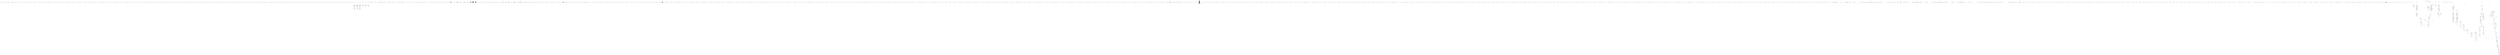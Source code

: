 digraph graph1233805613 {
	compound=true;
	edge[color=blue];
	node1746790527[label="typedef long unsigned int size_t;"];
	node79486225[label="typedef int wchar_t;"];
	node1812442582[label="struct stUn_ivp0 {
    int quot;
    int rem;
} ;"];
	node1057808593[label="typedef struct stUn_ivp0 div_t;"];
	node232782444[label="struct stUn_ivp1 {
    long int quot;
    long int rem;
} ;"];
	node63746349[label="typedef struct stUn_ivp1 ldiv_t;"];
	node1332009419[label="__extension__ struct stUn_ivp2 {
    long long int quot;
    long long int rem;
} ;"];
	node441021062[label="__extension__ typedef struct stUn_ivp2 lldiv_t;"];
	node489523270[label="extern size_t __ctype_get_mb_cur_max(void );"];
	node477942836[label="void "];
	node42496654[label="extern double atof(const char *__nptr);"];
	node1530078265[label="const char *__nptr"];
	node1784533123[label="extern int atoi(const char *__nptr);"];
	node2020725345[label="const char *__nptr"];
	node1951403599[label="extern long int atol(const char *__nptr);"];
	node387137936[label="const char *__nptr"];
	node743936514[label="__extension__ extern long long int atoll(const char *__nptr);"];
	node1940581460[label="const char *__nptr"];
	node649827042[label="extern double strtod(const char *__restrict __nptr, char **__restrict __endptr);"];
	node200452658[label="const char *__restrict __nptr"];
	node769896530[label="char **__restrict __endptr"];
	node2002190941[label="extern float strtof(const char *__restrict __nptr, char **__restrict __endptr);"];
	node1534265514[label="const char *__restrict __nptr"];
	node1290584410[label="char **__restrict __endptr"];
	node1693658782[label="extern long double strtold(const char *__restrict __nptr, char **__restrict __endptr);"];
	node944009919[label="const char *__restrict __nptr"];
	node45515497[label="char **__restrict __endptr"];
	node46351362[label="extern long int strtol(const char *__restrict __nptr, char **__restrict __endptr , int __base);"];
	node1161209621[label="const char *__restrict __nptr"];
	node18529644[label="char **__restrict __endptr"];
	node190182839[label="int __base"];
	node493294557[label="extern unsigned long int strtoul(const char *__restrict __nptr, char **__restrict __endptr , int __base);"];
	node555390535[label="const char *__restrict __nptr"];
	node1374688565[label="char **__restrict __endptr"];
	node1911586923[label="int __base"];
	node366370767[label="__extension__ extern long long int strtoq(const char *__restrict __nptr, char **__restrict __endptr , int __base);"];
	node1913266128[label="const char *__restrict __nptr"];
	node1576607881[label="char **__restrict __endptr"];
	node1090123277[label="int __base"];
	node1603493193[label="__extension__ extern unsigned long long int strtouq(const char *__restrict __nptr, char **__restrict __endptr , int __base);"];
	node1153025988[label="const char *__restrict __nptr"];
	node1920199[label="char **__restrict __endptr"];
	node1169780300[label="int __base"];
	node472766619[label="__extension__ extern long long int strtoll(const char *__restrict __nptr, char **__restrict __endptr , int __base);"];
	node1505424071[label="const char *__restrict __nptr"];
	node2014481872[label="char **__restrict __endptr"];
	node1718705321[label="int __base"];
	node1194870779[label="__extension__ extern unsigned long long int strtoull(const char *__restrict __nptr, char **__restrict __endptr , int __base);"];
	node1576422186[label="const char *__restrict __nptr"];
	node831784708[label="char **__restrict __endptr"];
	node1895082945[label="int __base"];
	node25790944[label="extern char *l64a(long int __n);"];
	node1524038030[label="long int __n"];
	node1087332948[label="extern long int a64l(const char *__s);"];
	node1668136935[label="const char *__s"];
	node527556644[label="typedef unsigned char __u_char;"];
	node1842482889[label="typedef unsigned short int __u_short;"];
	node1856662284[label="typedef unsigned int __u_int;"];
	node1113025977[label="typedef unsigned long int __u_long;"];
	node1519216494[label="typedef signed char __int8_t;"];
	node1321185349[label="typedef unsigned char __uint8_t;"];
	node1967134222[label="typedef signed short int __int16_t;"];
	node930987088[label="typedef unsigned short int __uint16_t;"];
	node604285922[label="typedef signed int __int32_t;"];
	node1983580566[label="typedef unsigned int __uint32_t;"];
	node444496286[label="typedef signed long int __int64_t;"];
	node212740759[label="typedef unsigned long int __uint64_t;"];
	node573414735[label="typedef __int8_t __int_least8_t;"];
	node1874741248[label="typedef __uint8_t __uint_least8_t;"];
	node194746285[label="typedef __int16_t __int_least16_t;"];
	node571585615[label="typedef __uint16_t __uint_least16_t;"];
	node463688018[label="typedef __int32_t __int_least32_t;"];
	node267769073[label="typedef __uint32_t __uint_least32_t;"];
	node1341812801[label="typedef __int64_t __int_least64_t;"];
	node899557330[label="typedef __uint64_t __uint_least64_t;"];
	node1391735333[label="typedef long int __quad_t;"];
	node979719862[label="typedef unsigned long int __u_quad_t;"];
	node355366659[label="typedef long int __intmax_t;"];
	node187885955[label="typedef unsigned long int __uintmax_t;"];
	node1021295599[label="typedef unsigned long int __dev_t;"];
	node531196203[label="typedef unsigned int __uid_t;"];
	node1018271197[label="typedef unsigned int __gid_t;"];
	node501254005[label="typedef unsigned long int __ino_t;"];
	node2071592732[label="typedef unsigned long int __ino64_t;"];
	node1843794118[label="typedef unsigned int __mode_t;"];
	node2395450[label="typedef unsigned long int __nlink_t;"];
	node936350168[label="typedef long int __off_t;"];
	node231256831[label="typedef long int __off64_t;"];
	node83812683[label="typedef int __pid_t;"];
	node16948473[label="struct stUn_ivp3 {
    int __val[2];
} ;"];
	node1379580841[label="typedef struct stUn_ivp3 __fsid_t;"];
	node2098738059[label="typedef long int __clock_t;"];
	node173402154[label="typedef unsigned long int __rlim_t;"];
	node577636327[label="typedef unsigned long int __rlim64_t;"];
	node1802837169[label="typedef unsigned int __id_t;"];
	node407976995[label="typedef long int __time_t;"];
	node832219630[label="typedef unsigned int __useconds_t;"];
	node1774403234[label="typedef long int __suseconds_t;"];
	node1492291772[label="typedef long int __suseconds64_t;"];
	node1040284010[label="typedef int __daddr_t;"];
	node954492773[label="typedef int __key_t;"];
	node297785169[label="typedef int __clockid_t;"];
	node1910085426[label="typedef void *__timer_t;"];
	node1203022979[label="typedef long int __blksize_t;"];
	node1319921115[label="typedef long int __blkcnt_t;"];
	node1401844988[label="typedef long int __blkcnt64_t;"];
	node1085016662[label="typedef unsigned long int __fsblkcnt_t;"];
	node1894577531[label="typedef unsigned long int __fsblkcnt64_t;"];
	node1512070885[label="typedef unsigned long int __fsfilcnt_t;"];
	node481839538[label="typedef unsigned long int __fsfilcnt64_t;"];
	node898883700[label="typedef long int __fsword_t;"];
	node252237430[label="typedef long int __ssize_t;"];
	node1839613624[label="typedef long int __syscall_slong_t;"];
	node1562533966[label="typedef unsigned long int __syscall_ulong_t;"];
	node1831711067[label="typedef __off64_t __loff_t;"];
	node916100517[label="typedef char *__caddr_t;"];
	node1792086750[label="typedef long int __intptr_t;"];
	node533053618[label="typedef unsigned int __socklen_t;"];
	node1728726840[label="typedef int __sig_atomic_t;"];
	node1336420731[label="typedef __u_char u_char;"];
	node1235247239[label="typedef __u_short u_short;"];
	node1670196451[label="typedef __u_int u_int;"];
	node739241900[label="typedef __u_long u_long;"];
	node651023535[label="typedef __quad_t quad_t;"];
	node873447850[label="typedef __u_quad_t u_quad_t;"];
	node409957428[label="typedef __fsid_t fsid_t;"];
	node1563833544[label="typedef __loff_t loff_t;"];
	node486965279[label="typedef __ino_t ino_t;"];
	node896786845[label="typedef __dev_t dev_t;"];
	node845442767[label="typedef __gid_t gid_t;"];
	node1954689180[label="typedef __mode_t mode_t;"];
	node1313992103[label="typedef __nlink_t nlink_t;"];
	node1015658596[label="typedef __uid_t uid_t;"];
	node1911435263[label="typedef __off_t off_t;"];
	node523461097[label="typedef __pid_t pid_t;"];
	node1629105538[label="typedef __id_t id_t;"];
	node1829377218[label="typedef __ssize_t ssize_t;"];
	node378817368[label="typedef __daddr_t daddr_t;"];
	node1284161223[label="typedef __caddr_t caddr_t;"];
	node1104705467[label="typedef __key_t key_t;"];
	node826553984[label="typedef __clock_t clock_t;"];
	node914674368[label="typedef __clockid_t clockid_t;"];
	node1653925030[label="typedef __time_t time_t;"];
	node902556500[label="typedef __timer_t timer_t;"];
	node2001170383[label="typedef unsigned long int ulong;"];
	node1186076210[label="typedef unsigned short int ushort;"];
	node1232675280[label="typedef unsigned int uint;"];
	node1896461827[label="typedef __int8_t int8_t;"];
	node614090237[label="typedef __int16_t int16_t;"];
	node1468876586[label="typedef __int32_t int32_t;"];
	node1644631132[label="typedef __int64_t int64_t;"];
	node1731036016[label="typedef __uint8_t u_int8_t;"];
	node1263973655[label="typedef __uint16_t u_int16_t;"];
	node664671266[label="typedef __uint32_t u_int32_t;"];
	node971690423[label="typedef __uint64_t u_int64_t;"];
	node1519076003[label="typedef int register_t;"];
	subgraph cluster1546272524 {
		compound=true;
		style=dotted;
		label="__bswap_16()";
		node1703272304[label="B_FuDe", shape="triangle"];
		node1569980193[label="E_FuDe", shape="invtriangle"];
		node1416852258[label="__uint16_t __bsx"];
		subgraph cluster1248832688 {
			compound=true;
			style=dotted;
			label="CompoundStatement";
			node1341047172[label="B_CoSt", shape="triangle"];
			node1577409761[label="E_CoSt", shape="invtriangle"];
			node1015503057[label="unsigned short int _imopVarPre21;"];
			subgraph cluster811843176 {
				compound=true;
				style=dotted;
				label="CallStatement";
				node976994522[label="B_CaSt", shape="triangle"];
				node758057380[label="E_CaSt", shape="invtriangle"];
				node208108926[label="__bsx"];
				node1166224261[label="_imopVarPre21"];
			}
			node663531845[label="return _imopVarPre21;"];
		}
	}
	subgraph cluster1772825962 {
		compound=true;
		style=dotted;
		label="__bswap_32()";
		node1348109698[label="B_FuDe", shape="triangle"];
		node1471145035[label="E_FuDe", shape="invtriangle"];
		node2003729915[label="__uint32_t __bsx"];
		subgraph cluster1993471722 {
			compound=true;
			style=dotted;
			label="CompoundStatement";
			node1442749487[label="B_CoSt", shape="triangle"];
			node897585997[label="E_CoSt", shape="invtriangle"];
			node1633286972[label="unsigned int _imopVarPre97;"];
			subgraph cluster1190799998 {
				compound=true;
				style=dotted;
				label="CallStatement";
				node1023606628[label="B_CaSt", shape="triangle"];
				node1863834886[label="E_CaSt", shape="invtriangle"];
				node2037903430[label="__bsx"];
				node1142597550[label="_imopVarPre97"];
			}
			node420215012[label="return _imopVarPre97;"];
		}
	}
	subgraph cluster1899907523 {
		compound=true;
		style=dotted;
		label="__bswap_64()";
		node332750956[label="B_FuDe", shape="triangle"];
		node1811235424[label="E_FuDe", shape="invtriangle"];
		node1836406440[label="__uint64_t __bsx"];
		subgraph cluster1340362810 {
			compound=true;
			style=dotted;
			label="CompoundStatement";
			node1721073890[label="B_CoSt", shape="triangle"];
			node1562570092[label="E_CoSt", shape="invtriangle"];
			node1981036429[label="unsigned long int _imopVarPre98;"];
			subgraph cluster1597415366 {
				compound=true;
				style=dotted;
				label="CallStatement";
				node974386787[label="B_CaSt", shape="triangle"];
				node1977511945[label="E_CaSt", shape="invtriangle"];
				node396851838[label="__bsx"];
				node1493257982[label="_imopVarPre98"];
			}
			node1789767826[label="return _imopVarPre98;"];
		}
	}
	subgraph cluster1821268676 {
		compound=true;
		style=dotted;
		label="__uint16_identity()";
		node402702819[label="B_FuDe", shape="triangle"];
		node998983750[label="E_FuDe", shape="invtriangle"];
		node763937215[label="__uint16_t __x"];
		subgraph cluster121246061 {
			compound=true;
			style=dotted;
			label="CompoundStatement";
			node543118058[label="B_CoSt", shape="triangle"];
			node888540137[label="E_CoSt", shape="invtriangle"];
			node158744161[label="return __x;"];
		}
	}
	subgraph cluster1097699568 {
		compound=true;
		style=dotted;
		label="__uint32_identity()";
		node1768069354[label="B_FuDe", shape="triangle"];
		node232834050[label="E_FuDe", shape="invtriangle"];
		node194037157[label="__uint32_t __x"];
		subgraph cluster56428361 {
			compound=true;
			style=dotted;
			label="CompoundStatement";
			node1645885567[label="B_CoSt", shape="triangle"];
			node1428195532[label="E_CoSt", shape="invtriangle"];
			node1498514648[label="return __x;"];
		}
	}
	subgraph cluster633103787 {
		compound=true;
		style=dotted;
		label="__uint64_identity()";
		node1856738035[label="B_FuDe", shape="triangle"];
		node840661918[label="E_FuDe", shape="invtriangle"];
		node447906838[label="__uint64_t __x"];
		subgraph cluster1705145694 {
			compound=true;
			style=dotted;
			label="CompoundStatement";
			node724714149[label="B_CoSt", shape="triangle"];
			node286393731[label="E_CoSt", shape="invtriangle"];
			node93793850[label="return __x;"];
		}
	}
	node342862272[label="struct stUn_ivp4 {
    unsigned long int __val[(1024 / (8 * sizeof(unsigned long int)))];
} ;"];
	node570408974[label="typedef struct stUn_ivp4 __sigset_t;"];
	node1303471735[label="typedef __sigset_t sigset_t;"];
	node1005742096[label="struct timeval {
    __time_t tv_sec;
    __suseconds_t tv_usec;
} ;"];
	node1309988128[label="struct timespec {
    __time_t tv_sec;
    __syscall_slong_t tv_nsec;
} ;"];
	node1017375650[label="typedef __suseconds_t suseconds_t;"];
	node1923130893[label="typedef long int __fd_mask;"];
	node635655132[label="struct stUn_ivp5 {
    __fd_mask __fds_bits[1024 / (8 * (int) sizeof(__fd_mask))];
} ;"];
	node548828006[label="typedef struct stUn_ivp5 fd_set;"];
	node716699209[label="typedef __fd_mask fd_mask;"];
	node759083498[label="extern int select(int __nfds, fd_set *__restrict __readfds , fd_set *__restrict __writefds , fd_set *__restrict __exceptfds , struct timeval *__restrict __timeout);"];
	node444983406[label="int __nfds"];
	node789654238[label="fd_set *__restrict __readfds"];
	node1591581519[label="fd_set *__restrict __writefds"];
	node712222287[label="fd_set *__restrict __exceptfds"];
	node934572255[label="struct timeval *__restrict __timeout"];
	node198024918[label="extern int pselect(int __nfds, fd_set *__restrict __readfds , fd_set *__restrict __writefds , fd_set *__restrict __exceptfds , const struct timespec *__restrict __timeout , const __sigset_t *__restrict __sigmask);"];
	node882156382[label="int __nfds"];
	node417004859[label="fd_set *__restrict __readfds"];
	node1410897862[label="fd_set *__restrict __writefds"];
	node2060145152[label="fd_set *__restrict __exceptfds"];
	node794358930[label="const struct timespec *__restrict __timeout"];
	node527269500[label="const __sigset_t *__restrict __sigmask"];
	node990984112[label="typedef __blksize_t blksize_t;"];
	node1580509259[label="typedef __blkcnt_t blkcnt_t;"];
	node887523392[label="typedef __fsblkcnt_t fsblkcnt_t;"];
	node899655458[label="typedef __fsfilcnt_t fsfilcnt_t;"];
	node1513467522[label="union stUn_ivp7 {
    __extension__ unsigned long long int __value64;
    struct stUn_ivp6 {
        unsigned int __low;
        unsigned int __high;
    } __value32;
} ;"];
	node428057828[label="typedef union stUn_ivp7 __atomic_wide_counter;"];
	node1965472536[label="struct __pthread_internal_list {
    struct __pthread_internal_list *__prev;
    struct __pthread_internal_list *__next;
} ;"];
	node208824749[label="typedef struct __pthread_internal_list __pthread_list_t;"];
	node2037183157[label="struct __pthread_internal_slist {
    struct __pthread_internal_slist *__next;
} ;"];
	node1319941841[label="typedef struct __pthread_internal_slist __pthread_slist_t;"];
	node1769513770[label="struct __pthread_mutex_s {
    int __lock;
    unsigned int __count;
    int __owner;
    unsigned int __nusers;
    int __kind;
    short __spins;
    short __elision;
    __pthread_list_t __list;
} ;"];
	node1268510462[label="struct __pthread_rwlock_arch_t {
    unsigned int __readers;
    unsigned int __writers;
    unsigned int __wrphase_futex;
    unsigned int __writers_futex;
    unsigned int __pad3;
    unsigned int __pad4;
    int __cur_writer;
    int __shared;
    signed char __rwelision;
    unsigned char __pad1[7];
    unsigned long int __pad2;
    unsigned int __flags;
} ;"];
	node1574053815[label="struct __pthread_cond_s {
    __atomic_wide_counter __wseq;
    __atomic_wide_counter __g1_start;
    unsigned int __g_refs[2];
    unsigned int __g_size[2];
    unsigned int __g1_orig_size;
    unsigned int __wrefs;
    unsigned int __g_signals[2];
} ;"];
	node1466006133[label="typedef unsigned int __tss_t;"];
	node290945720[label="typedef unsigned long int __thrd_t;"];
	node1426420939[label="struct stUn_ivp8 {
    int __data;
} ;"];
	node929035017[label="typedef struct stUn_ivp8 __once_flag;"];
	node92699135[label="typedef unsigned long int pthread_t;"];
	node274020961[label="union stUn_ivp9 {
    char __size[4];
    int __align;
} ;"];
	node755146854[label="typedef union stUn_ivp9 pthread_mutexattr_t;"];
	node1370139092[label="union stUn_ivp10 {
    char __size[4];
    int __align;
} ;"];
	node401130380[label="typedef union stUn_ivp10 pthread_condattr_t;"];
	node756118144[label="typedef unsigned int pthread_key_t;"];
	node1188137523[label="typedef int pthread_once_t;"];
	node493488482[label="union pthread_attr_t {
    char __size[56];
    long int __align;
} ;"];
	node751413576[label="typedef union pthread_attr_t pthread_attr_t;"];
	node408533398[label="union stUn_ivp11 {
    struct __pthread_mutex_s __data;
    char __size[40];
    long int __align;
} ;"];
	node667957103[label="typedef union stUn_ivp11 pthread_mutex_t;"];
	node391554161[label="union stUn_ivp12 {
    struct __pthread_cond_s __data;
    char __size[48];
    __extension__ long long int __align;
} ;"];
	node1619796034[label="typedef union stUn_ivp12 pthread_cond_t;"];
	node552190309[label="union stUn_ivp13 {
    struct __pthread_rwlock_arch_t __data;
    char __size[56];
    long int __align;
} ;"];
	node1242611737[label="typedef union stUn_ivp13 pthread_rwlock_t;"];
	node1465902810[label="union stUn_ivp14 {
    char __size[8];
    long int __align;
} ;"];
	node438248178[label="typedef union stUn_ivp14 pthread_rwlockattr_t;"];
	node803404994[label="typedef volatile int pthread_spinlock_t;"];
	node858882063[label="union stUn_ivp15 {
    char __size[32];
    long int __align;
} ;"];
	node1883171536[label="typedef union stUn_ivp15 pthread_barrier_t;"];
	node209293658[label="union stUn_ivp16 {
    char __size[4];
    int __align;
} ;"];
	node879948715[label="typedef union stUn_ivp16 pthread_barrierattr_t;"];
	node1626470747[label="extern long int random(void );"];
	node1675055239[label="void "];
	node609583379[label="extern void srandom(unsigned int __seed);"];
	node1091507282[label="unsigned int __seed"];
	node2059474463[label="extern char *initstate(unsigned int __seed, char *__statebuf , size_t __statelen);"];
	node103911417[label="unsigned int __seed"];
	node306090132[label="char *__statebuf"];
	node190041624[label="size_t __statelen"];
	node1544507531[label="extern char *setstate(char *__statebuf);"];
	node996552978[label="char *__statebuf"];
	node284267224[label="struct random_data {
    int32_t *fptr;
    int32_t *rptr;
    int32_t *state;
    int rand_type;
    int rand_deg;
    int rand_sep;
    int32_t *end_ptr;
} ;"];
	node508260550[label="extern int random_r(struct random_data *__restrict __buf, int32_t *__restrict __result);"];
	node406488308[label="struct random_data *__restrict __buf"];
	node1011254112[label="int32_t *__restrict __result"];
	node1907119907[label="extern int srandom_r(unsigned int __seed, struct random_data *__buf);"];
	node1717005266[label="unsigned int __seed"];
	node242619213[label="struct random_data *__buf"];
	node147995864[label="extern int initstate_r(unsigned int __seed, char *__restrict __statebuf , size_t __statelen , struct random_data *__restrict __buf);"];
	node475468130[label="unsigned int __seed"];
	node1845927081[label="char *__restrict __statebuf"];
	node254038376[label="size_t __statelen"];
	node1023522313[label="struct random_data *__restrict __buf"];
	node1023469953[label="extern int setstate_r(char *__restrict __statebuf, struct random_data *__restrict __buf);"];
	node1034246552[label="char *__restrict __statebuf"];
	node1362881676[label="struct random_data *__restrict __buf"];
	node569429143[label="extern int rand(void );"];
	node616421782[label="void "];
	node537813033[label="extern void srand(unsigned int __seed);"];
	node1942400533[label="unsigned int __seed"];
	node27891346[label="extern int rand_r(unsigned int *__seed);"];
	node1111811191[label="unsigned int *__seed"];
	node2110522006[label="extern double drand48(void );"];
	node359596673[label="void "];
	node1595687022[label="extern double erand48(unsigned short int __xsubi[3]);"];
	node1798680820[label="unsigned short int __xsubi[3]"];
	node2081126702[label="extern long int lrand48(void );"];
	node1273346481[label="void "];
	node1979961282[label="extern long int nrand48(unsigned short int __xsubi[3]);"];
	node1645181497[label="unsigned short int __xsubi[3]"];
	node1430094474[label="extern long int mrand48(void );"];
	node848995025[label="void "];
	node1433464429[label="extern long int jrand48(unsigned short int __xsubi[3]);"];
	node291996777[label="unsigned short int __xsubi[3]"];
	node151781803[label="extern void srand48(long int __seedval);"];
	node1368067090[label="long int __seedval"];
	node1775420512[label="extern unsigned short int *seed48(unsigned short int __seed16v[3]);"];
	node1755226641[label="unsigned short int __seed16v[3]"];
	node582627504[label="extern void lcong48(unsigned short int __param[7]);"];
	node576698206[label="unsigned short int __param[7]"];
	node698473139[label="struct drand48_data {
    unsigned short int __x[3];
    unsigned short int __old_x[3];
    unsigned short int __c;
    unsigned short int __init;
    __extension__ unsigned long long int __a;
} ;"];
	node363172313[label="extern int drand48_r(struct drand48_data *__restrict __buffer, double *__restrict __result);"];
	node1520808879[label="struct drand48_data *__restrict __buffer"];
	node1088170718[label="double *__restrict __result"];
	node2039830472[label="extern int erand48_r(unsigned short int __xsubi[3], struct drand48_data *__restrict __buffer , double *__restrict __result);"];
	node467988572[label="unsigned short int __xsubi[3]"];
	node769354865[label="struct drand48_data *__restrict __buffer"];
	node156321306[label="double *__restrict __result"];
	node1976233207[label="extern int lrand48_r(struct drand48_data *__restrict __buffer, long int *__restrict __result);"];
	node254917009[label="struct drand48_data *__restrict __buffer"];
	node317794116[label="long int *__restrict __result"];
	node2069232771[label="extern int nrand48_r(unsigned short int __xsubi[3], struct drand48_data *__restrict __buffer , long int *__restrict __result);"];
	node975724693[label="unsigned short int __xsubi[3]"];
	node1921324291[label="struct drand48_data *__restrict __buffer"];
	node135943858[label="long int *__restrict __result"];
	node1645088054[label="extern int mrand48_r(struct drand48_data *__restrict __buffer, long int *__restrict __result);"];
	node193750022[label="struct drand48_data *__restrict __buffer"];
	node656650448[label="long int *__restrict __result"];
	node1436718473[label="extern int jrand48_r(unsigned short int __xsubi[3], struct drand48_data *__restrict __buffer , long int *__restrict __result);"];
	node1162021415[label="unsigned short int __xsubi[3]"];
	node1207229581[label="struct drand48_data *__restrict __buffer"];
	node1053225969[label="long int *__restrict __result"];
	node1342613143[label="extern int srand48_r(long int __seedval, struct drand48_data *__buffer);"];
	node1982672460[label="long int __seedval"];
	node471110969[label="struct drand48_data *__buffer"];
	node1575043618[label="extern int seed48_r(unsigned short int __seed16v[3], struct drand48_data *__buffer);"];
	node525953416[label="unsigned short int __seed16v[3]"];
	node42314793[label="struct drand48_data *__buffer"];
	node725028009[label="extern int lcong48_r(unsigned short int __param[7], struct drand48_data *__buffer);"];
	node1438272511[label="unsigned short int __param[7]"];
	node1168376659[label="struct drand48_data *__buffer"];
	node1251179843[label="extern void *malloc(size_t __size);"];
	node77077379[label="size_t __size"];
	node281110571[label="extern void *calloc(size_t __nmemb, size_t __size);"];
	node1292788772[label="size_t __nmemb"];
	node2061363062[label="size_t __size"];
	node921270604[label="extern void *realloc(void *__ptr, size_t __size);"];
	node1943529386[label="void *__ptr"];
	node513633400[label="size_t __size"];
	node1675570872[label="extern void free(void *__ptr);"];
	node774123810[label="void *__ptr"];
	node321421684[label="extern void *reallocarray(void *__ptr, size_t __nmemb , size_t __size);"];
	node1207334820[label="void *__ptr"];
	node422635759[label="size_t __nmemb"];
	node940459786[label="size_t __size"];
	node1287976637[label="extern void *reallocarray(void *__ptr, size_t __nmemb , size_t __size);"];
	node685573007[label="void *__ptr"];
	node1182693267[label="size_t __nmemb"];
	node1323829908[label="size_t __size"];
	node589577152[label="extern void *alloca(size_t __size);"];
	node2080300983[label="size_t __size"];
	node675709282[label="extern void *valloc(size_t __size);"];
	node373607469[label="size_t __size"];
	node1521946103[label="extern int posix_memalign(void **__memptr, size_t __alignment , size_t __size);"];
	node1642373234[label="void **__memptr"];
	node1348883706[label="size_t __alignment"];
	node1644650045[label="size_t __size"];
	node87487369[label="extern void *aligned_alloc(size_t __alignment, size_t __size);"];
	node1575169536[label="size_t __alignment"];
	node1242945013[label="size_t __size"];
	node4339601[label="extern void abort(void );"];
	node1686247174[label="void "];
	node1034355105[label="extern int atexit(void ( *__func )(void ));"];
	node1696149270[label="void ( *__func )(void )"];
	node1398998658[label="void "];
	node502805865[label="extern int at_quick_exit(void ( *__func )(void ));"];
	node729965698[label="void ( *__func )(void )"];
	node588574739[label="void "];
	node1699908559[label="extern int on_exit(void ( *__func )(int __status, void *__arg), void *__arg);"];
	node987234822[label="void ( *__func )(int __status, void *__arg)"];
	node627283560[label="int __status"];
	node913086738[label="void *__arg"];
	node913724364[label="void *__arg"];
	node1338109669[label="extern void exit(int __status);"];
	node98545784[label="int __status"];
	node284145670[label="extern void quick_exit(int __status);"];
	node256568355[label="int __status"];
	node1582466166[label="extern void _Exit(int __status);"];
	node1602314131[label="int __status"];
	node1372745709[label="extern char *getenv(const char *__name);"];
	node1945154070[label="const char *__name"];
	node1518422518[label="extern int putenv(char *__string);"];
	node717735555[label="char *__string"];
	node2094191542[label="extern int setenv(const char *__name, const char *__value , int __replace);"];
	node1555288047[label="const char *__name"];
	node1187025844[label="const char *__value"];
	node646492862[label="int __replace"];
	node1961550304[label="extern int unsetenv(const char *__name);"];
	node191883794[label="const char *__name"];
	node70240068[label="extern int clearenv(void );"];
	node1058118485[label="void "];
	node1688861863[label="extern char *mktemp(char *__template);"];
	node1600366322[label="char *__template"];
	node1082609492[label="extern int mkstemp(char *__template);"];
	node790333296[label="char *__template"];
	node1416407514[label="extern int mkstemps(char *__template, int __suffixlen);"];
	node2051119589[label="char *__template"];
	node303127592[label="int __suffixlen"];
	node1806382908[label="extern char *mkdtemp(char *__template);"];
	node92510173[label="char *__template"];
	node603574478[label="extern int system(const char *__command);"];
	node1658329286[label="const char *__command"];
	node687328420[label="extern char *realpath(const char *__restrict __name, char *__restrict __resolved);"];
	node1945567153[label="const char *__restrict __name"];
	node2106220231[label="char *__restrict __resolved"];
	node470729986[label="typedef int ( *__compar_fn_t )(const void *, const void *);"];
	node122360746[label="const void *"];
	node2010632912[label="const void *"];
	node156203431[label="extern void *bsearch(const void *__key, const void *__base , size_t __nmemb , size_t __size , __compar_fn_t __compar);"];
	node1720624132[label="const void *__key"];
	node194807416[label="const void *__base"];
	node2103548875[label="size_t __nmemb"];
	node615535250[label="size_t __size"];
	node1539226083[label="__compar_fn_t __compar"];
	node144744913[label="extern void qsort(void *__base, size_t __nmemb , size_t __size , __compar_fn_t __compar);"];
	node177522915[label="void *__base"];
	node1579492862[label="size_t __nmemb"];
	node820458657[label="size_t __size"];
	node1875395688[label="__compar_fn_t __compar"];
	node2007058705[label="extern int abs(int __x);"];
	node622007863[label="int __x"];
	node2052683787[label="extern long int labs(long int __x);"];
	node1713195473[label="long int __x"];
	node307513936[label="__extension__ extern long long int llabs(long long int __x);"];
	node1595659891[label="long long int __x"];
	node942802969[label="extern div_t div(int __numer, int __denom);"];
	node397385575[label="int __numer"];
	node1707488498[label="int __denom"];
	node1408337297[label="extern ldiv_t ldiv(long int __numer, long int __denom);"];
	node1567791862[label="long int __numer"];
	node1491862772[label="long int __denom"];
	node817785349[label="__extension__ extern lldiv_t lldiv(long long int __numer, long long int __denom);"];
	node1322769266[label="long long int __numer"];
	node569884862[label="long long int __denom"];
	node393834311[label="extern char *ecvt(double __value, int __ndigit , int *__restrict __decpt , int *__restrict __sign);"];
	node1956215974[label="double __value"];
	node341156724[label="int __ndigit"];
	node1701351424[label="int *__restrict __decpt"];
	node1288781741[label="int *__restrict __sign"];
	node102537461[label="extern char *fcvt(double __value, int __ndigit , int *__restrict __decpt , int *__restrict __sign);"];
	node1196905437[label="double __value"];
	node268416168[label="int __ndigit"];
	node1887018151[label="int *__restrict __decpt"];
	node2044982340[label="int *__restrict __sign"];
	node2082134922[label="extern char *gcvt(double __value, int __ndigit , char *__buf);"];
	node602229898[label="double __value"];
	node123366619[label="int __ndigit"];
	node839690620[label="char *__buf"];
	node308994250[label="extern char *qecvt(long double __value, int __ndigit , int *__restrict __decpt , int *__restrict __sign);"];
	node716733624[label="long double __value"];
	node1351476516[label="int __ndigit"];
	node316687665[label="int *__restrict __decpt"];
	node848945941[label="int *__restrict __sign"];
	node1972920994[label="extern char *qfcvt(long double __value, int __ndigit , int *__restrict __decpt , int *__restrict __sign);"];
	node275672574[label="long double __value"];
	node2056411844[label="int __ndigit"];
	node1783382625[label="int *__restrict __decpt"];
	node1473829090[label="int *__restrict __sign"];
	node554971201[label="extern char *qgcvt(long double __value, int __ndigit , char *__buf);"];
	node599403550[label="long double __value"];
	node20334603[label="int __ndigit"];
	node1930753227[label="char *__buf"];
	node836128015[label="extern int ecvt_r(double __value, int __ndigit , int *__restrict __decpt , int *__restrict __sign , char *__restrict __buf , size_t __len);"];
	node895329692[label="double __value"];
	node1844385433[label="int __ndigit"];
	node1413890864[label="int *__restrict __decpt"];
	node2135393577[label="int *__restrict __sign"];
	node902387079[label="char *__restrict __buf"];
	node1486260637[label="size_t __len"];
	node345250566[label="extern int fcvt_r(double __value, int __ndigit , int *__restrict __decpt , int *__restrict __sign , char *__restrict __buf , size_t __len);"];
	node373415859[label="double __value"];
	node1071856729[label="int __ndigit"];
	node136289025[label="int *__restrict __decpt"];
	node1334272276[label="int *__restrict __sign"];
	node994889306[label="char *__restrict __buf"];
	node1737127049[label="size_t __len"];
	node1840341172[label="extern int qecvt_r(long double __value, int __ndigit , int *__restrict __decpt , int *__restrict __sign , char *__restrict __buf , size_t __len);"];
	node1692142175[label="long double __value"];
	node1183694087[label="int __ndigit"];
	node1191979642[label="int *__restrict __decpt"];
	node1434192741[label="int *__restrict __sign"];
	node1761307678[label="char *__restrict __buf"];
	node804104750[label="size_t __len"];
	node710481910[label="extern int qfcvt_r(long double __value, int __ndigit , int *__restrict __decpt , int *__restrict __sign , char *__restrict __buf , size_t __len);"];
	node1280580352[label="long double __value"];
	node2043257128[label="int __ndigit"];
	node744368708[label="int *__restrict __decpt"];
	node1987154475[label="int *__restrict __sign"];
	node1390601254[label="char *__restrict __buf"];
	node903028252[label="size_t __len"];
	node1465478513[label="extern int mblen(const char *__s, size_t __n);"];
	node1846902600[label="const char *__s"];
	node716442925[label="size_t __n"];
	node1569179823[label="extern int mbtowc(wchar_t *__restrict __pwc, const char *__restrict __s , size_t __n);"];
	node1944110965[label="wchar_t *__restrict __pwc"];
	node870844967[label="const char *__restrict __s"];
	node1148045719[label="size_t __n"];
	node439815292[label="extern int wctomb(char *__s, wchar_t __wchar);"];
	node703851065[label="char *__s"];
	node1284852601[label="wchar_t __wchar"];
	node1384149246[label="extern size_t mbstowcs(wchar_t *__restrict __pwcs, const char *__restrict __s , size_t __n);"];
	node1665657788[label="wchar_t *__restrict __pwcs"];
	node1917485266[label="const char *__restrict __s"];
	node486903996[label="size_t __n"];
	node1332705926[label="extern size_t wcstombs(char *__restrict __s, const wchar_t *__restrict __pwcs , size_t __n);"];
	node753802191[label="char *__restrict __s"];
	node455218098[label="const wchar_t *__restrict __pwcs"];
	node109611086[label="size_t __n"];
	node21585776[label="extern int rpmatch(const char *__response);"];
	node1459137285[label="const char *__response"];
	node1327981629[label="extern int getsubopt(char **__restrict __optionp, char *const *__restrict __tokens , char **__restrict __valuep);"];
	node1453158516[label="char **__restrict __optionp"];
	node43121577[label="char *const *__restrict __tokens"];
	node1442553426[label="char **__restrict __valuep"];
	node766469387[label="extern int getloadavg(double __loadavg[], int __nelem);"];
	node1424925036[label="double __loadavg[]"];
	node197678392[label="int __nelem"];
	node1438582949[label="typedef __builtin_va_list __gnuc_va_list;"];
	node1634572909[label="struct stUn_ivp18 {
    int __count;
    union stUn_ivp17 {
        unsigned int __wch;
        char __wchb[4];
    } __value;
} ;"];
	node955712756[label="typedef struct stUn_ivp18 __mbstate_t;"];
	node327375836[label="struct _G_fpos_t {
    __off_t __pos;
    __mbstate_t __state;
} ;"];
	node339060938[label="typedef struct _G_fpos_t __fpos_t;"];
	node1118214333[label="struct _G_fpos64_t {
    __off64_t __pos;
    __mbstate_t __state;
} ;"];
	node904285307[label="typedef struct _G_fpos64_t __fpos64_t;"];
	node1839967580[label="struct _IO_FILE ;"];
	node102150834[label="typedef struct _IO_FILE __FILE;"];
	node2017025576[label="struct _IO_FILE ;"];
	node946391342[label="typedef struct _IO_FILE FILE;"];
	node466491867[label="struct _IO_FILE ;"];
	node794436545[label="struct _IO_marker ;"];
	node49388214[label="struct _IO_codecvt ;"];
	node1604106607[label="struct _IO_wide_data ;"];
	node317244868[label="typedef void _IO_lock_t;"];
	node661309772[label="struct _IO_FILE {
    int _flags;
    char *_IO_read_ptr;
    char *_IO_read_end;
    char *_IO_read_base;
    char *_IO_write_base;
    char *_IO_write_ptr;
    char *_IO_write_end;
    char *_IO_buf_base;
    char *_IO_buf_end;
    char *_IO_save_base;
    char *_IO_backup_base;
    char *_IO_save_end;
    struct _IO_marker *_markers;
    struct _IO_FILE *_chain;
    int _fileno;
    int _flags2;
    __off_t _old_offset;
    unsigned short _cur_column;
    signed char _vtable_offset;
    char _shortbuf[1];
    _IO_lock_t *_lock;
    __off64_t _offset;
    struct _IO_codecvt *_codecvt;
    struct _IO_wide_data *_wide_data;
    struct _IO_FILE *_freeres_list;
    void *_freeres_buf;
    size_t __pad5;
    int _mode;
    char _unused2[15 * sizeof(int) - 4 * sizeof(void *) - sizeof(size_t)];
} ;"];
	node69635094[label="typedef __gnuc_va_list va_list;"];
	node1027017168[label="typedef __fpos_t fpos_t;"];
	node654730210[label="extern FILE *stdin;"];
	node1150840750[label="extern FILE *stdout;"];
	node1680018756[label="extern FILE *stderr;"];
	node44047445[label="extern int remove(const char *__filename);"];
	node1026285791[label="const char *__filename"];
	node1697429629[label="extern int rename(const char *__old, const char *__new);"];
	node763597826[label="const char *__old"];
	node1189259123[label="const char *__new"];
	node1362475171[label="extern int renameat(int __oldfd, const char *__old , int __newfd , const char *__new);"];
	node174895817[label="int __oldfd"];
	node390565100[label="const char *__old"];
	node1617991947[label="int __newfd"];
	node187813227[label="const char *__new"];
	node263625393[label="extern int fclose(FILE *__stream);"];
	node919710805[label="FILE *__stream"];
	node1428481137[label="extern FILE *tmpfile(void );"];
	node555149775[label="void "];
	node622431917[label="extern char *tmpnam(char [20]);"];
	node1203043541[label="char [20]"];
	node885837397[label="extern char *tmpnam_r(char __s[20]);"];
	node1399657787[label="char __s[20]"];
	node1248511043[label="extern char *tempnam(const char *__dir, const char *__pfx);"];
	node871749639[label="const char *__dir"];
	node294148161[label="const char *__pfx"];
	node1287593008[label="extern int fflush(FILE *__stream);"];
	node676227246[label="FILE *__stream"];
	node223795702[label="extern int fflush_unlocked(FILE *__stream);"];
	node1603465024[label="FILE *__stream"];
	node926825900[label="extern FILE *fopen(const char *__restrict __filename, const char *__restrict __modes);"];
	node1469783430[label="const char *__restrict __filename"];
	node1418567047[label="const char *__restrict __modes"];
	node274541607[label="extern FILE *freopen(const char *__restrict __filename, const char *__restrict __modes , FILE *__restrict __stream);"];
	node1169478399[label="const char *__restrict __filename"];
	node69716214[label="const char *__restrict __modes"];
	node1724962286[label="FILE *__restrict __stream"];
	node1184384292[label="extern FILE *fdopen(int __fd, const char *__modes);"];
	node1604135364[label="int __fd"];
	node724950499[label="const char *__modes"];
	node766596964[label="extern FILE *fmemopen(void *__s, size_t __len , const char *__modes);"];
	node262923256[label="void *__s"];
	node48112359[label="size_t __len"];
	node193516180[label="const char *__modes"];
	node1729623300[label="extern FILE *open_memstream(char **__bufloc, size_t *__sizeloc);"];
	node1671880701[label="char **__bufloc"];
	node297120242[label="size_t *__sizeloc"];
	node284179120[label="extern void setbuf(FILE *__restrict __stream, char *__restrict __buf);"];
	node816008967[label="FILE *__restrict __stream"];
	node1750417042[label="char *__restrict __buf"];
	node1136324793[label="extern int setvbuf(FILE *__restrict __stream, char *__restrict __buf , int __modes , size_t __n);"];
	node1901304156[label="FILE *__restrict __stream"];
	node1066889027[label="char *__restrict __buf"];
	node2013274931[label="int __modes"];
	node155207588[label="size_t __n"];
	node387678954[label="extern void setbuffer(FILE *__restrict __stream, char *__restrict __buf , size_t __size);"];
	node2027870409[label="FILE *__restrict __stream"];
	node119099227[label="char *__restrict __buf"];
	node1828183630[label="size_t __size"];
	node490815128[label="extern void setlinebuf(FILE *__stream);"];
	node1636579453[label="FILE *__stream"];
	node567826739[label="extern int fprintf(FILE *__restrict __stream, const char *__restrict __format, ...);"];
	node817972350[label="FILE *__restrict __stream"];
	node1463100964[label="const char *__restrict __format"];
	node175112977[label="extern int printf(const char *__restrict __format, ...);"];
	node47546678[label="const char *__restrict __format"];
	node583361835[label="extern int sprintf(char *__restrict __s, const char *__restrict __format, ...);"];
	node1032688239[label="char *__restrict __s"];
	node1621856366[label="const char *__restrict __format"];
	node557030255[label="extern int vfprintf(FILE *__restrict __s, const char *__restrict __format , __gnuc_va_list __arg);"];
	node414264825[label="FILE *__restrict __s"];
	node1074575855[label="const char *__restrict __format"];
	node2014517831[label="__gnuc_va_list __arg"];
	node2088007852[label="extern int vprintf(const char *__restrict __format, __gnuc_va_list __arg);"];
	node1910242916[label="const char *__restrict __format"];
	node1865223461[label="__gnuc_va_list __arg"];
	node936177086[label="extern int vsprintf(char *__restrict __s, const char *__restrict __format , __gnuc_va_list __arg);"];
	node1214769003[label="char *__restrict __s"];
	node1641099611[label="const char *__restrict __format"];
	node2140177332[label="__gnuc_va_list __arg"];
	node1482169014[label="extern int snprintf(char *__restrict __s, size_t __maxlen , const char *__restrict __format, ...);"];
	node1953280605[label="char *__restrict __s"];
	node202997574[label="size_t __maxlen"];
	node2042959076[label="const char *__restrict __format"];
	node1585691356[label="extern int vsnprintf(char *__restrict __s, size_t __maxlen , const char *__restrict __format , __gnuc_va_list __arg);"];
	node686568931[label="char *__restrict __s"];
	node1937656443[label="size_t __maxlen"];
	node929256455[label="const char *__restrict __format"];
	node966718271[label="__gnuc_va_list __arg"];
	node384214595[label="extern int vdprintf(int __fd, const char *__restrict __fmt , __gnuc_va_list __arg);"];
	node1393726476[label="int __fd"];
	node1042378697[label="const char *__restrict __fmt"];
	node1626784072[label="__gnuc_va_list __arg"];
	node1092378530[label="extern int dprintf(int __fd, const char *__restrict __fmt, ...);"];
	node129815703[label="int __fd"];
	node668981561[label="const char *__restrict __fmt"];
	node967348315[label="extern int fscanf(FILE *__restrict __stream, const char *__restrict __format, ...);"];
	node1420302872[label="FILE *__restrict __stream"];
	node2042923733[label="const char *__restrict __format"];
	node2087925212[label="extern int scanf(const char *__restrict __format, ...);"];
	node760134164[label="const char *__restrict __format"];
	node927254368[label="extern int sscanf(const char *__restrict __s, const char *__restrict __format, ...);"];
	node220204350[label="const char *__restrict __s"];
	node112973381[label="const char *__restrict __format"];
	node572262783[label="extern int fscanf(FILE *__restrict __stream, const char *__restrict __format, ...);"];
	node352607808[label="FILE *__restrict __stream"];
	node598488968[label="const char *__restrict __format"];
	node1454034043[label="extern int scanf(const char *__restrict __format, ...);"];
	node1404865662[label="const char *__restrict __format"];
	node231985318[label="extern int sscanf(const char *__restrict __s, const char *__restrict __format, ...);"];
	node1249366693[label="const char *__restrict __s"];
	node1754042702[label="const char *__restrict __format"];
	node194606901[label="extern int vfscanf(FILE *__restrict __s, const char *__restrict __format , __gnuc_va_list __arg);"];
	node1751055138[label="FILE *__restrict __s"];
	node556812393[label="const char *__restrict __format"];
	node813080186[label="__gnuc_va_list __arg"];
	node1770789359[label="extern int vscanf(const char *__restrict __format, __gnuc_va_list __arg);"];
	node1388625705[label="const char *__restrict __format"];
	node1599544726[label="__gnuc_va_list __arg"];
	node954066924[label="extern int vsscanf(const char *__restrict __s, const char *__restrict __format , __gnuc_va_list __arg);"];
	node790946291[label="const char *__restrict __s"];
	node1562773081[label="const char *__restrict __format"];
	node697223828[label="__gnuc_va_list __arg"];
	node2066725105[label="extern int vfscanf(FILE *__restrict __s, const char *__restrict __format , __gnuc_va_list __arg);"];
	node148612874[label="FILE *__restrict __s"];
	node103013059[label="const char *__restrict __format"];
	node605147019[label="__gnuc_va_list __arg"];
	node201451[label="extern int vscanf(const char *__restrict __format, __gnuc_va_list __arg);"];
	node2068823771[label="const char *__restrict __format"];
	node1250176650[label="__gnuc_va_list __arg"];
	node1902949568[label="extern int vsscanf(const char *__restrict __s, const char *__restrict __format , __gnuc_va_list __arg);"];
	node603631237[label="const char *__restrict __s"];
	node134653575[label="const char *__restrict __format"];
	node1963654674[label="__gnuc_va_list __arg"];
	node575165950[label="extern int fgetc(FILE *__stream);"];
	node877311077[label="FILE *__stream"];
	node579802590[label="extern int getc(FILE *__stream);"];
	node323284516[label="FILE *__stream"];
	node1856277665[label="extern int getchar(void );"];
	node1057484510[label="void "];
	node1497779976[label="extern int getc_unlocked(FILE *__stream);"];
	node30600223[label="FILE *__stream"];
	node2018488713[label="extern int getchar_unlocked(void );"];
	node27905604[label="void "];
	node1569414390[label="extern int fgetc_unlocked(FILE *__stream);"];
	node308023604[label="FILE *__stream"];
	node1706367351[label="extern int fputc(int __c, FILE *__stream);"];
	node591092849[label="int __c"];
	node983396189[label="FILE *__stream"];
	node1528705900[label="extern int putc(int __c, FILE *__stream);"];
	node217686513[label="int __c"];
	node1615347151[label="FILE *__stream"];
	node1260889084[label="extern int putchar(int __c);"];
	node323189989[label="int __c"];
	node1867769955[label="extern int fputc_unlocked(int __c, FILE *__stream);"];
	node1857617273[label="int __c"];
	node664573101[label="FILE *__stream"];
	node1626410858[label="extern int putc_unlocked(int __c, FILE *__stream);"];
	node191637770[label="int __c"];
	node1293137234[label="FILE *__stream"];
	node1221215437[label="extern int putchar_unlocked(int __c);"];
	node1380620021[label="int __c"];
	node1249990700[label="extern int getw(FILE *__stream);"];
	node1819412325[label="FILE *__stream"];
	node1843807866[label="extern int putw(int __w, FILE *__stream);"];
	node125611067[label="int __w"];
	node211603566[label="FILE *__stream"];
	node639684828[label="extern char *fgets(char *__restrict __s, int __n , FILE *__restrict __stream);"];
	node266811879[label="char *__restrict __s"];
	node578594560[label="int __n"];
	node1526376570[label="FILE *__restrict __stream"];
	node1159556041[label="extern __ssize_t __getdelim(char **__restrict __lineptr, size_t *__restrict __n , int __delimiter , FILE *__restrict __stream);"];
	node1927767625[label="char **__restrict __lineptr"];
	node2085357850[label="size_t *__restrict __n"];
	node1034783014[label="int __delimiter"];
	node1206034776[label="FILE *__restrict __stream"];
	node650157887[label="extern __ssize_t getdelim(char **__restrict __lineptr, size_t *__restrict __n , int __delimiter , FILE *__restrict __stream);"];
	node624151500[label="char **__restrict __lineptr"];
	node514989858[label="size_t *__restrict __n"];
	node215957218[label="int __delimiter"];
	node1294798554[label="FILE *__restrict __stream"];
	node1725617775[label="extern __ssize_t getline(char **__restrict __lineptr, size_t *__restrict __n , FILE *__restrict __stream);"];
	node1261680048[label="char **__restrict __lineptr"];
	node357522743[label="size_t *__restrict __n"];
	node1231551166[label="FILE *__restrict __stream"];
	node291086409[label="extern int fputs(const char *__restrict __s, FILE *__restrict __stream);"];
	node29251980[label="const char *__restrict __s"];
	node1196199234[label="FILE *__restrict __stream"];
	node1887012504[label="extern int puts(const char *__s);"];
	node1986657424[label="const char *__s"];
	node1721704744[label="extern int ungetc(int __c, FILE *__stream);"];
	node1858324096[label="int __c"];
	node230042463[label="FILE *__stream"];
	node1891395659[label="extern size_t fread(void *__restrict __ptr, size_t __size , size_t __n , FILE *__restrict __stream);"];
	node1233302288[label="void *__restrict __ptr"];
	node693192214[label="size_t __size"];
	node711248067[label="size_t __n"];
	node107976282[label="FILE *__restrict __stream"];
	node2093967237[label="extern size_t fwrite(const void *__restrict __ptr, size_t __size , size_t __n , FILE *__restrict __s);"];
	node1515507807[label="const void *__restrict __ptr"];
	node1311212526[label="size_t __size"];
	node815179920[label="size_t __n"];
	node1687813541[label="FILE *__restrict __s"];
	node20510103[label="extern size_t fread_unlocked(void *__restrict __ptr, size_t __size , size_t __n , FILE *__restrict __stream);"];
	node1955876223[label="void *__restrict __ptr"];
	node599265282[label="size_t __size"];
	node1156892185[label="size_t __n"];
	node228483570[label="FILE *__restrict __stream"];
	node1437333098[label="extern size_t fwrite_unlocked(const void *__restrict __ptr, size_t __size , size_t __n , FILE *__restrict __stream);"];
	node703154003[label="const void *__restrict __ptr"];
	node992713622[label="size_t __size"];
	node1395676084[label="size_t __n"];
	node1750254546[label="FILE *__restrict __stream"];
	node1415329320[label="extern int fseek(FILE *__stream, long int __off , int __whence);"];
	node1716256793[label="FILE *__stream"];
	node1455197253[label="long int __off"];
	node1270546596[label="int __whence"];
	node1960261368[label="extern long int ftell(FILE *__stream);"];
	node851772371[label="FILE *__stream"];
	node1803792695[label="extern void rewind(FILE *__stream);"];
	node593059289[label="FILE *__stream"];
	node1746419481[label="extern int fseeko(FILE *__stream, __off_t __off , int __whence);"];
	node1500277822[label="FILE *__stream"];
	node246658263[label="__off_t __off"];
	node1548218207[label="int __whence"];
	node1296043639[label="extern __off_t ftello(FILE *__stream);"];
	node1025598149[label="FILE *__stream"];
	node1632874774[label="extern int fgetpos(FILE *__restrict __stream, fpos_t *__restrict __pos);"];
	node321966430[label="FILE *__restrict __stream"];
	node1861206309[label="fpos_t *__restrict __pos"];
	node101084405[label="extern int fsetpos(FILE *__stream, const fpos_t *__pos);"];
	node340592202[label="FILE *__stream"];
	node1322732307[label="const fpos_t *__pos"];
	node8665482[label="extern void clearerr(FILE *__stream);"];
	node1623558351[label="FILE *__stream"];
	node1861739792[label="extern int feof(FILE *__stream);"];
	node238673731[label="FILE *__stream"];
	node412978159[label="extern int ferror(FILE *__stream);"];
	node241746077[label="FILE *__stream"];
	node982878604[label="extern void clearerr_unlocked(FILE *__stream);"];
	node1243071766[label="FILE *__stream"];
	node1593520729[label="extern int feof_unlocked(FILE *__stream);"];
	node1809373351[label="FILE *__stream"];
	node2000420438[label="extern int ferror_unlocked(FILE *__stream);"];
	node2047400579[label="FILE *__stream"];
	node234171174[label="extern void perror(const char *__s);"];
	node1358466282[label="const char *__s"];
	node983326484[label="extern int fileno(FILE *__stream);"];
	node1635300287[label="FILE *__stream"];
	node1711095486[label="extern int fileno_unlocked(FILE *__stream);"];
	node900186828[label="FILE *__stream"];
	node750920887[label="extern int pclose(FILE *__stream);"];
	node1495792782[label="FILE *__stream"];
	node1574470452[label="extern FILE *popen(const char *__command, const char *__modes);"];
	node770042628[label="const char *__command"];
	node1867097592[label="const char *__modes"];
	node702954435[label="extern char *ctermid(char *__s);"];
	node1808541562[label="char *__s"];
	node1047258049[label="extern void flockfile(FILE *__stream);"];
	node1187198484[label="FILE *__stream"];
	node1380175429[label="extern int ftrylockfile(FILE *__stream);"];
	node1148435393[label="FILE *__stream"];
	node33614538[label="extern void funlockfile(FILE *__stream);"];
	node1074289331[label="FILE *__stream"];
	node2100711349[label="extern int __uflow(FILE *);"];
	node147905753[label="FILE *"];
	node522007047[label="extern int __overflow(FILE *, int );"];
	node1750016234[label="FILE *"];
	node940803625[label="int "];
	node624054838[label="struct stUn_ivp19 {
    unsigned char _x[4];
} ;"];
	node1278362250[label="typedef struct stUn_ivp19 omp_lock_t;"];
	node880486387[label="struct stUn_ivp20 {
    unsigned char _x[8 + sizeof(void *)];
} ;"];
	node282829539[label="typedef struct stUn_ivp20 omp_nest_lock_t;"];
	node588054552[label="enum omp_sched_t {
    omp_sched_static = 1, omp_sched_dynamic = 2 , omp_sched_guided = 3 , omp_sched_auto = 4 , omp_sched_monotonic = 0x80000000U
} ;"];
	node688387469[label="typedef enum omp_sched_t omp_sched_t;"];
	node302923451[label="enum omp_proc_bind_t {
    omp_proc_bind_false = 0, omp_proc_bind_true = 1 , omp_proc_bind_master = 2 , omp_proc_bind_close = 3 , omp_proc_bind_spread = 4
} ;"];
	node1491445788[label="typedef enum omp_proc_bind_t omp_proc_bind_t;"];
	node1644733976[label="enum omp_sync_hint_t {
    omp_sync_hint_none = 0, omp_lock_hint_none = omp_sync_hint_none , omp_sync_hint_uncontended = 1 , omp_lock_hint_uncontended = omp_sync_hint_uncontended , omp_sync_hint_contended = 2 , omp_lock_hint_contended = omp_sync_hint_contended , omp_sync_hint_nonspeculative = 4 , omp_lock_hint_nonspeculative = omp_sync_hint_nonspeculative , omp_sync_hint_speculative = 8 , omp_lock_hint_speculative = omp_sync_hint_speculative
} ;"];
	node638407283[label="typedef enum omp_sync_hint_t omp_sync_hint_t;"];
	node338792080[label="typedef omp_sync_hint_t omp_lock_hint_t;"];
	node965236728[label="struct omp_depend_t {
    char __omp_depend_t__[2 * sizeof(void *)];
} ;"];
	node381881873[label="typedef struct omp_depend_t omp_depend_t;"];
	node2010551794[label="enum omp_pause_resource_t {
    omp_pause_soft = 1, omp_pause_hard = 2
} ;"];
	node666719189[label="typedef enum omp_pause_resource_t omp_pause_resource_t;"];
	node853725463[label="typedef long unsigned int omp_uintptr_t;"];
	node2047583728[label="enum omp_memspace_handle_t {
    omp_default_mem_space = 0, omp_large_cap_mem_space = 1 , omp_const_mem_space = 2 , omp_high_bw_mem_space = 3 , omp_low_lat_mem_space = 4 , __omp_memspace_handle_t_max__ = 0xffffffffffffffffUL
} ;"];
	node1631035442[label="typedef enum omp_memspace_handle_t omp_memspace_handle_t;"];
	node1788051508[label="enum omp_allocator_handle_t {
    omp_null_allocator = 0, omp_default_mem_alloc = 1 , omp_large_cap_mem_alloc = 2 , omp_const_mem_alloc = 3 , omp_high_bw_mem_alloc = 4 , omp_low_lat_mem_alloc = 5 , omp_cgroup_mem_alloc = 6 , omp_pteam_mem_alloc = 7 , omp_thread_mem_alloc = 8 , __omp_allocator_handle_t_max__ = 0xffffffffffffffffUL
} ;"];
	node1995542376[label="typedef enum omp_allocator_handle_t omp_allocator_handle_t;"];
	node638822140[label="enum omp_alloctrait_key_t {
    omp_atk_sync_hint = 1, omp_atk_alignment = 2 , omp_atk_access = 3 , omp_atk_pool_size = 4 , omp_atk_fallback = 5 , omp_atk_fb_data = 6 , omp_atk_pinned = 7 , omp_atk_partition = 8
} ;"];
	node258438882[label="typedef enum omp_alloctrait_key_t omp_alloctrait_key_t;"];
	node181046446[label="enum omp_alloctrait_value_t {
    omp_atv_default = (long unsigned int) -1, omp_atv_false = 0 , omp_atv_true = 1 , omp_atv_contended = 3 , omp_atv_uncontended = 4 , omp_atv_serialized = 5 , omp_atv_sequential = omp_atv_serialized , omp_atv_private = 6 , omp_atv_all = 7 , omp_atv_thread = 8 , omp_atv_pteam = 9 , omp_atv_cgroup = 10 , omp_atv_default_mem_fb = 11 , omp_atv_null_fb = 12 , omp_atv_abort_fb = 13 , omp_atv_allocator_fb = 14 , omp_atv_environment = 15 , omp_atv_nearest = 16 , omp_atv_blocked = 17 , omp_atv_interleaved = 18
} ;"];
	node632631730[label="typedef enum omp_alloctrait_value_t omp_alloctrait_value_t;"];
	node1607336783[label="struct omp_alloctrait_t {
    omp_alloctrait_key_t key;
    omp_uintptr_t value;
} ;"];
	node1932167714[label="typedef struct omp_alloctrait_t omp_alloctrait_t;"];
	node1602477646[label="enum omp_event_handle_t {
    __omp_event_handle_t_max__ = 0xffffffffffffffffUL
} ;"];
	node1688894003[label="typedef enum omp_event_handle_t omp_event_handle_t;"];
	node1070114496[label="extern void omp_set_num_threads(int );"];
	node1877423664[label="int "];
	node435173889[label="extern int omp_get_num_threads(void );"];
	node957171675[label="void "];
	node787802099[label="extern int omp_get_max_threads(void );"];
	node792201679[label="void "];
	node570617568[label="extern int omp_get_thread_num(void );"];
	node344658917[label="void "];
	node1693220943[label="extern int omp_get_num_procs(void );"];
	node482477974[label="void "];
	node2066819099[label="extern int omp_in_parallel(void );"];
	node2062965577[label="void "];
	node309775090[label="extern void omp_set_dynamic(int );"];
	node952657666[label="int "];
	node961700381[label="extern int omp_get_dynamic(void );"];
	node644744001[label="void "];
	node1338126869[label="extern void omp_set_nested(int );"];
	node195163601[label="int "];
	node505968743[label="extern int omp_get_nested(void );"];
	node1305363078[label="void "];
	node167691171[label="extern void omp_init_lock(omp_lock_t *);"];
	node285770784[label="omp_lock_t *"];
	node457882766[label="extern void omp_init_lock_with_hint(omp_lock_t *, omp_sync_hint_t );"];
	node157059508[label="omp_lock_t *"];
	node1707794778[label="omp_sync_hint_t "];
	node222273761[label="extern void omp_destroy_lock(omp_lock_t *);"];
	node1187026769[label="omp_lock_t *"];
	node124091589[label="extern void omp_set_lock(omp_lock_t *);"];
	node2057081319[label="omp_lock_t *"];
	node309462444[label="extern void omp_unset_lock(omp_lock_t *);"];
	node1074084986[label="omp_lock_t *"];
	node748453706[label="extern int omp_test_lock(omp_lock_t *);"];
	node756475678[label="omp_lock_t *"];
	node169153683[label="extern void omp_init_nest_lock(omp_nest_lock_t *);"];
	node1076682592[label="omp_nest_lock_t *"];
	node505106059[label="extern void omp_init_nest_lock_with_hint(omp_nest_lock_t *, omp_sync_hint_t );"];
	node1952141012[label="omp_nest_lock_t *"];
	node595979890[label="omp_sync_hint_t "];
	node1269585100[label="extern void omp_destroy_nest_lock(omp_nest_lock_t *);"];
	node2127853863[label="omp_nest_lock_t *"];
	node124009539[label="extern void omp_set_nest_lock(omp_nest_lock_t *);"];
	node1758818359[label="omp_nest_lock_t *"];
	node680703748[label="extern void omp_unset_nest_lock(omp_nest_lock_t *);"];
	node1836200613[label="omp_nest_lock_t *"];
	node1392339830[label="extern int omp_test_nest_lock(omp_nest_lock_t *);"];
	node650688291[label="omp_nest_lock_t *"];
	node1735011638[label="extern double omp_get_wtime(void );"];
	node1133495646[label="void "];
	node2023330071[label="extern double omp_get_wtick(void );"];
	node161951470[label="void "];
	node1599668047[label="extern void omp_set_schedule(omp_sched_t , int );"];
	node1987825485[label="omp_sched_t "];
	node1339114893[label="int "];
	node1865250793[label="extern void omp_get_schedule(omp_sched_t *, int *);"];
	node1365490242[label="omp_sched_t *"];
	node1476997303[label="int *"];
	node640720495[label="extern int omp_get_thread_limit(void );"];
	node784973192[label="void "];
	node2067147798[label="extern void omp_set_max_active_levels(int );"];
	node1851504554[label="int "];
	node908732422[label="extern int omp_get_max_active_levels(void );"];
	node2130300932[label="void "];
	node1858211980[label="extern int omp_get_supported_active_levels(void );"];
	node664883070[label="void "];
	node1157246451[label="extern int omp_get_level(void );"];
	node1350933016[label="void "];
	node691269046[label="extern int omp_get_ancestor_thread_num(int );"];
	node207258326[label="int "];
	node387825568[label="extern int omp_get_team_size(int );"];
	node1476648176[label="int "];
	node769521204[label="extern int omp_get_active_level(void );"];
	node458255419[label="void "];
	node1751047062[label="extern int omp_in_final(void );"];
	node538613615[label="void "];
	node376853770[label="extern int omp_get_cancellation(void );"];
	node651460282[label="void "];
	node1491216437[label="extern omp_proc_bind_t omp_get_proc_bind(void );"];
	node2100283153[label="void "];
	node294351833[label="extern int omp_get_num_places(void );"];
	node829031375[label="void "];
	node1852021790[label="extern int omp_get_place_num_procs(int );"];
	node141020821[label="int "];
	node374948985[label="extern void omp_get_place_proc_ids(int , int *);"];
	node225879741[label="int "];
	node1323874943[label="int *"];
	node273920525[label="extern int omp_get_place_num(void );"];
	node221808501[label="void "];
	node671926592[label="extern int omp_get_partition_num_places(void );"];
	node2072303855[label="void "];
	node1532296795[label="extern void omp_get_partition_place_nums(int *);"];
	node144616229[label="int *"];
	node58814969[label="extern void omp_set_default_device(int );"];
	node1272216437[label="int "];
	node1791217370[label="extern int omp_get_default_device(void );"];
	node913488509[label="void "];
	node1175073230[label="extern int omp_get_num_devices(void );"];
	node1674868903[label="void "];
	node194988831[label="extern int omp_get_num_teams(void );"];
	node1187619480[label="void "];
	node93852555[label="extern int omp_get_team_num(void );"];
	node902356272[label="void "];
	node1338432695[label="extern int omp_is_initial_device(void );"];
	node990247842[label="void "];
	node553773417[label="extern int omp_get_initial_device(void );"];
	node1896002688[label="void "];
	node895029075[label="extern int omp_get_max_task_priority(void );"];
	node1297090661[label="void "];
	node468459528[label="extern void omp_fulfill_event(omp_event_handle_t );"];
	node1913292527[label="omp_event_handle_t "];
	node1898606184[label="extern void *omp_target_alloc(long unsigned int , int );"];
	node397508520[label="long unsigned int "];
	node762654505[label="int "];
	node839576787[label="extern void omp_target_free(void *, int );"];
	node197774631[label="void *"];
	node830910589[label="int "];
	node117113845[label="extern int omp_target_is_present(const void *, int );"];
	node1060100403[label="const void *"];
	node1388266315[label="int "];
	node680269477[label="extern int omp_target_memcpy(void *, const void * , long unsigned int  , long unsigned int  , long unsigned int  , int  , int );"];
	node2071493014[label="void *"];
	node2001120792[label="const void *"];
	node10213313[label="long unsigned int "];
	node1414888920[label="long unsigned int "];
	node1682623231[label="long unsigned int "];
	node915660462[label="int "];
	node2022889383[label="int "];
	node1525233685[label="extern int omp_target_memcpy_rect(void *, const void * , long unsigned int  , int  , const long unsigned int * , const long unsigned int * , const long unsigned int * , const long unsigned int * , const long unsigned int * , int  , int );"];
	node356951433[label="void *"];
	node608936263[label="const void *"];
	node1993043222[label="long unsigned int "];
	node996208600[label="int "];
	node1436207231[label="const long unsigned int *"];
	node354204580[label="const long unsigned int *"];
	node1503386238[label="const long unsigned int *"];
	node1916775934[label="const long unsigned int *"];
	node661163974[label="const long unsigned int *"];
	node2019367245[label="int "];
	node1160287658[label="int "];
	node588755151[label="extern int omp_target_associate_ptr(const void *, const void * , long unsigned int  , long unsigned int  , int );"];
	node1458043183[label="const void *"];
	node1038607730[label="const void *"];
	node855727441[label="long unsigned int "];
	node1796989016[label="long unsigned int "];
	node822937029[label="int "];
	node1747583224[label="extern int omp_target_disassociate_ptr(const void *, int );"];
	node1455826282[label="const void *"];
	node148462280[label="int "];
	node1714575949[label="extern void omp_set_affinity_format(const char *);"];
	node1517795276[label="const char *"];
	node1738050962[label="extern long unsigned int omp_get_affinity_format(char *, long unsigned int );"];
	node879515277[label="char *"];
	node1224483735[label="long unsigned int "];
	node81505935[label="extern void omp_display_affinity(const char *);"];
	node408513863[label="const char *"];
	node1508738144[label="extern long unsigned int omp_capture_affinity(char *, long unsigned int  , const char *);"];
	node141352857[label="char *"];
	node476648155[label="long unsigned int "];
	node1413055148[label="const char *"];
	node1115716567[label="extern int omp_pause_resource(omp_pause_resource_t , int );"];
	node1779873572[label="omp_pause_resource_t "];
	node2112126849[label="int "];
	node1491620702[label="extern int omp_pause_resource_all(omp_pause_resource_t );"];
	node175354820[label="omp_pause_resource_t "];
	node220898909[label="extern omp_allocator_handle_t omp_init_allocator(omp_memspace_handle_t , int  , const omp_alloctrait_t []);"];
	node1725565623[label="omp_memspace_handle_t "];
	node1232088827[label="int "];
	node1386090898[label="const omp_alloctrait_t []"];
	node1427796259[label="extern void omp_destroy_allocator(omp_allocator_handle_t );"];
	node1326201194[label="omp_allocator_handle_t "];
	node424876410[label="extern void omp_set_default_allocator(omp_allocator_handle_t );"];
	node1259082830[label="omp_allocator_handle_t "];
	node2126328423[label="extern omp_allocator_handle_t omp_get_default_allocator(void );"];
	node1320710334[label="void "];
	node369567630[label="extern void *omp_alloc(long unsigned int , omp_allocator_handle_t );"];
	node1636055497[label="long unsigned int "];
	node175348953[label="omp_allocator_handle_t "];
	node513512054[label="extern void omp_free(void *, omp_allocator_handle_t );"];
	node472563168[label="void *"];
	node1068981284[label="omp_allocator_handle_t "];
	node2024564450[label="enum typeClsr {
    NORMAL, WAIT , DONE
} ;"];
	node2147195354[label="struct Clsr ;"];
	node1495159936[label="struct master_env ;"];
	node2130504535[label="struct WaitClsr {
    void ( *waitFunction )(struct Clsr *);
} ;"];
	node1531934689[label="struct Clsr *"];
	node1617662999[label="struct Clsr {
    void ( *fptr )(struct Clsr *);
    enum typeClsr typeClosure;
    int iteration;
    struct master_env *environment;
    struct WaitClsr *waitClosure;
} ;"];
	node280809141[label="struct Clsr *"];
	node1630145865[label="struct Clsr **readyWorkList;"];
	node987840584[label="int startRange_ivp17;"];
	node1587417987[label="int endRange_ivp17;"];
	node1070421345[label="int nThreads_ivp17;"];
	node1693086892[label="int *leftPointer;"];
	node691234462[label="int *rightPointer;"];
	node738538807[label="struct Clsr *createClosure(enum typeClsr , void ( *fptr )(struct Clsr *) , int );"];
	node359149183[label="enum typeClsr "];
	node674831558[label="void ( *fptr )(struct Clsr *)"];
	node734521493[label="struct Clsr *"];
	node1208912506[label="int "];
	node41481250[label="void myWaitAll(int );"];
	node1530867681[label="int "];
	node641804714[label="void mWaitAll(struct Clsr *);"];
	node701445883[label="struct Clsr *"];
	subgraph cluster1558590331 {
		compound=true;
		style=dotted;
		label="lastFunction()";
		node966956861[label="B_FuDe", shape="triangle"];
		node520499369[label="E_FuDe", shape="invtriangle"];
		node986031651[label="struct Clsr *closure"];
		subgraph cluster890038747 {
			compound=true;
			style=dotted;
			label="CompoundStatement";
			node41544660[label="B_CoSt", shape="triangle"];
			node1270757957[label="E_CoSt", shape="invtriangle"];
			node268210808[label="closure->typeClosure = DONE;"];
		}
	}
	subgraph cluster1810564222 {
		compound=true;
		style=dotted;
		label="createClosure()";
		node1342805384[label="B_FuDe", shape="triangle"];
		node1416697900[label="E_FuDe", shape="invtriangle"];
		node1901881354[label="enum typeClsr type"];
		node950385029[label="void ( *fptr )(struct Clsr *)"];
		node1148494471[label="struct Clsr *"];
		node2048690594[label="int currentIteration"];
		subgraph cluster1285178191 {
			compound=true;
			style=dotted;
			label="CompoundStatement";
			node1237647680[label="B_CoSt", shape="triangle"];
			node1777520630[label="E_CoSt", shape="invtriangle"];
			node1303005786[label="unsigned long int _imopVarPre102;"];
			node925141804[label="void *_imopVarPre103;"];
			node1763702014[label="_imopVarPre102 = sizeof(struct Clsr);"];
			subgraph cluster281586672 {
				compound=true;
				style=dotted;
				label="CallStatement";
				node1866296242[label="B_CaSt", shape="triangle"];
				node1579356966[label="E_CaSt", shape="invtriangle"];
				node1907989702[label="_imopVarPre102"];
				node547332604[label="_imopVarPre103"];
			}
			node2067495195[label="struct Clsr *closure = (struct Clsr *) _imopVarPre103;"];
			node203087202[label="closure->typeClosure = type;"];
			node1618023214[label="closure->fptr = fptr;"];
			node1335492921[label="closure->iteration = currentIteration;"];
			node428848388[label="return closure;"];
		}
	}
	subgraph cluster271969340 {
		compound=true;
		style=dotted;
		label="executeReadyWorkList()";
		node1360619228[label="B_FuDe", shape="triangle"];
		node386211764[label="E_FuDe", shape="invtriangle"];
		subgraph cluster1645638504 {
			compound=true;
			style=dotted;
			label="CompoundStatement";
			node557091046[label="B_CoSt", shape="triangle"];
			node192815346[label="E_CoSt", shape="invtriangle"];
			node213093670[label="int _imopVarPre104;"];
			subgraph cluster1443139149 {
				compound=true;
				style=dotted;
				label="CallStatement";
				node2078166117[label="B_CaSt", shape="triangle"];
				node1698147197[label="E_CaSt", shape="invtriangle"];
				node546048210[label=""];
				node1384684648[label="_imopVarPre104"];
			}
			node1434424990[label="int tid = _imopVarPre104;"];
			node1151751427[label="int leftPtr = leftPointer[tid];"];
			node870241380[label="int rightPtr = rightPointer[tid];"];
			node950403119[label="int i;"];
			node1827059752[label="int chunkSize = rightPtr - leftPtr + 1;"];
			subgraph cluster1680444589 {
				compound=true;
				style=dotted;
				label="WhileStatement";
				node1738089531[label="B_WhSt", shape="triangle"];
				node1252303845[label="E_WhSt", shape="invtriangle"];
				node611390414[label="1"];
				subgraph cluster484766636 {
					compound=true;
					style=dotted;
					label="CompoundStatement";
					node345501644[label="B_CoSt", shape="triangle"];
					node1017862249[label="E_CoSt", shape="invtriangle"];
					node1279307473[label="int done = 0;"];
					subgraph cluster1452248922 {
						compound=true;
						style=dotted;
						label="ForStatement";
						node1176808758[label="B_FoSt", shape="triangle"];
						node18475797[label="E_FoSt", shape="invtriangle"];
						node348918395[label="i = leftPtr"];
						node1473205525[label="i <= rightPtr"];
						node20598305[label="i++"];
						subgraph cluster38629573 {
							compound=true;
							style=dotted;
							label="CompoundStatement";
							node1570121683[label="B_CoSt", shape="triangle"];
							node1638062574[label="E_CoSt", shape="invtriangle"];
							node755336384[label="struct Clsr *closure = readyWorkList[i];"];
							subgraph cluster329545272 {
								compound=true;
								style=dotted;
								label="IfStatement";
								node1452863152[label="B_IfSt", shape="triangle"];
								node1094112474[label="E_IfSt", shape="invtriangle"];
								node1057089480[label="closure->typeClosure == NORMAL"];
								subgraph cluster1094084625 {
									compound=true;
									style=dotted;
									label="CompoundStatement";
									node1223893263[label="B_CoSt", shape="triangle"];
									node617018249[label="E_CoSt", shape="invtriangle"];
									node1546083203[label="void ( *_imopVarPre106 )(struct Clsr *);"];
									node35465594[label="struct Clsr *"];
									node644511660[label="_imopVarPre106 = closure->fptr;"];
									subgraph cluster488483491 {
										compound=true;
										style=dotted;
										label="CallStatement";
										node786441622[label="B_CaSt", shape="triangle"];
										node2084839177[label="E_CaSt", shape="invtriangle"];
										node358052064[label="closure"];
										node1250745845[label=""];
									}
								}
								subgraph cluster1146575635 {
									compound=true;
									style=dotted;
									label="CompoundStatement";
									node47228838[label="B_CoSt", shape="triangle"];
									node277510102[label="E_CoSt", shape="invtriangle"];
									subgraph cluster1069194401 {
										compound=true;
										style=dotted;
										label="IfStatement";
										node1144450595[label="B_IfSt", shape="triangle"];
										node111391237[label="E_IfSt", shape="invtriangle"];
										node1873927581[label="closure->typeClosure == WAIT"];
										subgraph cluster245583342 {
											compound=true;
											style=dotted;
											label="CompoundStatement";
											node1314589328[label="B_CoSt", shape="triangle"];
											node997608165[label="E_CoSt", shape="invtriangle"];
											node1383702986[label="struct WaitClsr *waitClosure = closure->waitClosure;"];
											node1778430092[label="void ( *_imopVarPre108 )(struct Clsr *);"];
											node1902535091[label="struct Clsr *"];
											node980125701[label="_imopVarPre108 = waitClosure->waitFunction;"];
											subgraph cluster1558495578 {
												compound=true;
												style=dotted;
												label="CallStatement";
												node1883279796[label="B_CaSt", shape="triangle"];
												node1883684513[label="E_CaSt", shape="invtriangle"];
												node1359073356[label="closure"];
												node1596771520[label=""];
											}
										}
									}
								}
							}
							subgraph cluster292372258 {
								compound=true;
								style=dotted;
								label="IfStatement";
								node985142699[label="B_IfSt", shape="triangle"];
								node826338857[label="E_IfSt", shape="invtriangle"];
								node2070952364[label="closure->typeClosure == DONE"];
								subgraph cluster2076028753 {
									compound=true;
									style=dotted;
									label="CompoundStatement";
									node1489646649[label="B_CoSt", shape="triangle"];
									node228776912[label="E_CoSt", shape="invtriangle"];
									node945370867[label="done++;"];
								}
							}
						}
					}
					subgraph cluster1711234567 {
						compound=true;
						style=dotted;
						label="IfStatement";
						node1372465609[label="B_IfSt", shape="triangle"];
						node1441926526[label="E_IfSt", shape="invtriangle"];
						node1321980378[label="done == chunkSize"];
						subgraph cluster620263671 {
							compound=true;
							style=dotted;
							label="CompoundStatement";
							node1760669803[label="B_CoSt", shape="triangle"];
							node1437674529[label="E_CoSt", shape="invtriangle"];
							node1336885649[label="break;"];
						}
					}
				}
			}
		}
	}
	subgraph cluster753105237 {
		compound=true;
		style=dotted;
		label="myWaitAll()";
		node1625687132[label="B_FuDe", shape="triangle"];
		node6147646[label="E_FuDe", shape="invtriangle"];
		node325536715[label="int x"];
		subgraph cluster1420812989 {
			compound=true;
			style=dotted;
			label="CompoundStatement";
			node625686029[label="B_CoSt", shape="triangle"];
			node274510731[label="E_CoSt", shape="invtriangle"];
			node1861384953[label="return;"];
		}
	}
	subgraph cluster1363286909 {
		compound=true;
		style=dotted;
		label="mWaitAll()";
		node1075077952[label="B_FuDe", shape="triangle"];
		node2027663395[label="E_FuDe", shape="invtriangle"];
		node6522024[label="struct Clsr *closure"];
		subgraph cluster51706153 {
			compound=true;
			style=dotted;
			label="CompoundStatement";
			node1621160095[label="B_CoSt", shape="triangle"];
			node91694751[label="E_CoSt", shape="invtriangle"];
			node268402015[label="int _imopVarPre109;"];
			subgraph cluster1866647071 {
				compound=true;
				style=dotted;
				label="CallStatement";
				node422422888[label="B_CaSt", shape="triangle"];
				node2105915163[label="E_CaSt", shape="invtriangle"];
				node1969062097[label=""];
				node207012443[label="_imopVarPre109"];
			}
			node194318220[label="int tid = _imopVarPre109;"];
			node429135896[label="int currentIteration = closure->iteration;"];
			subgraph cluster1713545680 {
				compound=true;
				style=dotted;
				label="IfStatement";
				node797727191[label="B_IfSt", shape="triangle"];
				node708304939[label="E_IfSt", shape="invtriangle"];
				node393310219[label="currentIteration == rightPointer[tid]"];
				subgraph cluster51958929 {
					compound=true;
					style=dotted;
					label="CompoundStatement";
					node1319724651[label="B_CoSt", shape="triangle"];
					node1088699920[label="E_CoSt", shape="invtriangle"];
					node1114350037[label="
#pragma omp barrier
"];
					node2110545565[label="closure->typeClosure = NORMAL;"];
				}
				subgraph cluster1359953683 {
					compound=true;
					style=dotted;
					label="CompoundStatement";
					node1678035039[label="B_CoSt", shape="triangle"];
					node1388924525[label="E_CoSt", shape="invtriangle"];
					node765995776[label="closure->typeClosure = NORMAL;"];
				}
			}
		}
	}
	node1588813511[label="double mean;"];
	node988053327[label="double diff;"];
	node1556817568[label="float epsilon;"];
	node718537920[label="int iterations;"];
	node2118148539[label="int iterations_print;"];
	node2084322416[label="double **u;"];
	node555847796[label="double **w;"];
	node964150053[label="double **temp;"];
	node1998750464[label="double *delta;"];
	subgraph cluster2077688109 {
		compound=true;
		style=dotted;
		label="init()";
		node22084310[label="B_FuDe", shape="triangle"];
		node1577356901[label="E_FuDe", shape="invtriangle"];
		subgraph cluster535864215 {
			compound=true;
			style=dotted;
			label="CompoundStatement";
			node1096579342[label="B_CoSt", shape="triangle"];
			node1465278749[label="E_CoSt", shape="invtriangle"];
			node226307545[label="int i;"];
			node40747205[label="int j;"];
			node1275774504[label="unsigned long int _imopVarPre112;"];
			node1204874843[label="void *_imopVarPre113;"];
			node553050406[label="_imopVarPre112 = sizeof(double *);"];
			subgraph cluster194444531 {
				compound=true;
				style=dotted;
				label="CallStatement";
				node1535995916[label="B_CaSt", shape="triangle"];
				node482729490[label="E_CaSt", shape="invtriangle"];
				node25041502[label="2048_imopVarPre112"];
				node1314139892[label="_imopVarPre113"];
			}
			node983575380[label="u = (double **) _imopVarPre113;"];
			node1209760826[label="unsigned long int _imopVarPre116;"];
			node1231764664[label="void *_imopVarPre117;"];
			node159619134[label="_imopVarPre116 = sizeof(double *);"];
			subgraph cluster469357276 {
				compound=true;
				style=dotted;
				label="CallStatement";
				node587405910[label="B_CaSt", shape="triangle"];
				node307532010[label="E_CaSt", shape="invtriangle"];
				node2111444080[label="2048_imopVarPre116"];
				node146526407[label="_imopVarPre117"];
			}
			node1587838190[label="w = (double **) _imopVarPre117;"];
			node1227918834[label="unsigned long int _imopVarPre120;"];
			node1900380282[label="void *_imopVarPre121;"];
			node916719819[label="_imopVarPre120 = sizeof(double);"];
			subgraph cluster1242233508 {
				compound=true;
				style=dotted;
				label="CallStatement";
				node1375530498[label="B_CaSt", shape="triangle"];
				node1948102915[label="E_CaSt", shape="invtriangle"];
				node557715657[label="2048_imopVarPre120"];
				node1118022633[label="_imopVarPre121"];
			}
			node1147425967[label="delta = (double *) _imopVarPre121;"];
			subgraph cluster818333225 {
				compound=true;
				style=dotted;
				label="ForStatement";
				node1452676998[label="B_FoSt", shape="triangle"];
				node199076953[label="E_FoSt", shape="invtriangle"];
				node1710441966[label="i = 0"];
				node758366720[label="i < 2048"];
				node838335468[label="i++"];
				subgraph cluster1313175928 {
					compound=true;
					style=dotted;
					label="CompoundStatement";
					node1753295452[label="B_CoSt", shape="triangle"];
					node1810547980[label="E_CoSt", shape="invtriangle"];
					node483151045[label="unsigned long int _imopVarPre124;"];
					node296150996[label="void *_imopVarPre125;"];
					node220075336[label="_imopVarPre124 = sizeof(double);"];
					subgraph cluster1008506959 {
						compound=true;
						style=dotted;
						label="CallStatement";
						node1117897658[label="B_CaSt", shape="triangle"];
						node1277075627[label="E_CaSt", shape="invtriangle"];
						node858362482[label="2048_imopVarPre124"];
						node1639470179[label="_imopVarPre125"];
					}
					node940159462[label="u[i] = (double *) _imopVarPre125;"];
					node1462516321[label="unsigned long int _imopVarPre128;"];
					node846737999[label="void *_imopVarPre129;"];
					node2025865521[label="_imopVarPre128 = sizeof(double);"];
					subgraph cluster23328108 {
						compound=true;
						style=dotted;
						label="CallStatement";
						node630582450[label="B_CaSt", shape="triangle"];
						node1676034613[label="E_CaSt", shape="invtriangle"];
						node1470861186[label="2048_imopVarPre128"];
						node436011673[label="_imopVarPre129"];
					}
					node2099728098[label="w[i] = (double *) _imopVarPre129;"];
				}
			}
			subgraph cluster604521654 {
				compound=true;
				style=dotted;
				label="ForStatement";
				node1628378220[label="B_FoSt", shape="triangle"];
				node1089498844[label="E_FoSt", shape="invtriangle"];
				node946885091[label="i = 1"];
				node809565097[label="i < 2048 - 1"];
				node1774484775[label="i++"];
				subgraph cluster2005378562 {
					compound=true;
					style=dotted;
					label="CompoundStatement";
					node170772781[label="B_CoSt", shape="triangle"];
					node2007624307[label="E_CoSt", shape="invtriangle"];
					node632249471[label="w[i][0] = 100.0;"];
					node1935428044[label="w[i][2048 - 1] = 100.0;"];
					node426835106[label="u[i][j] = 100.0;"];
					node1034758190[label="u[i][2048 - 1] = 100.0;"];
				}
			}
			subgraph cluster933396588 {
				compound=true;
				style=dotted;
				label="ForStatement";
				node2131025559[label="B_FoSt", shape="triangle"];
				node1563760944[label="E_FoSt", shape="invtriangle"];
				node75026084[label="j = 0"];
				node411171709[label="j < 2048"];
				node28725366[label="j++"];
				subgraph cluster297747648 {
					compound=true;
					style=dotted;
					label="CompoundStatement";
					node1402825143[label="B_CoSt", shape="triangle"];
					node1919302430[label="E_CoSt", shape="invtriangle"];
					node1894080917[label="w[2048 - 1][j] = 100.0;"];
					node2020643949[label="w[0][j] = 0.0;"];
					node424896738[label="u[2048 - 1][j] = 100.0;"];
					node580305876[label="u[0][2048 - 1] = 100.0;"];
				}
			}
			node699789145[label="mean = 0.0;"];
			subgraph cluster2068216232 {
				compound=true;
				style=dotted;
				label="ForStatement";
				node1124672992[label="B_FoSt", shape="triangle"];
				node224306574[label="E_FoSt", shape="invtriangle"];
				node1278709126[label="i = 1"];
				node1963022906[label="i < 2048 - 1"];
				node779106892[label="i++"];
				subgraph cluster1739332577 {
					compound=true;
					style=dotted;
					label="CompoundStatement";
					node493693792[label="B_CoSt", shape="triangle"];
					node169871956[label="E_CoSt", shape="invtriangle"];
					node1856563388[label="mean = mean + w[i][0] + w[i][2048 - 1];"];
				}
			}
			subgraph cluster463078215 {
				compound=true;
				style=dotted;
				label="ForStatement";
				node624850114[label="B_FoSt", shape="triangle"];
				node1819731164[label="E_FoSt", shape="invtriangle"];
				node276444723[label="j = 0"];
				node577419185[label="j < 2048"];
				node524352989[label="j++"];
				subgraph cluster796704099 {
					compound=true;
					style=dotted;
					label="CompoundStatement";
					node614874597[label="B_CoSt", shape="triangle"];
					node1021472942[label="E_CoSt", shape="invtriangle"];
					node379734630[label="mean = mean + w[2048 - 1][j] + w[0][j];"];
				}
			}
			node163817942[label="mean = mean / (double) (2 * 2048 + 2 * 2048 - 4);"];
			subgraph cluster1203061155 {
				compound=true;
				style=dotted;
				label="ForStatement";
				node848528368[label="B_FoSt", shape="triangle"];
				node420936089[label="E_FoSt", shape="invtriangle"];
				node572942335[label="i = 1"];
				node312353788[label="i < 2048 - 1"];
				node859206829[label="i++"];
				subgraph cluster1991127567 {
					compound=true;
					style=dotted;
					label="CompoundStatement";
					node1845240904[label="B_CoSt", shape="triangle"];
					node1544283355[label="E_CoSt", shape="invtriangle"];
					subgraph cluster1756685217 {
						compound=true;
						style=dotted;
						label="ForStatement";
						node828117940[label="B_FoSt", shape="triangle"];
						node481907286[label="E_FoSt", shape="invtriangle"];
						node892408545[label="j = 1"];
						node587896707[label="j < 2048 - 1"];
						node918504256[label="j++"];
						subgraph cluster1979263392 {
							compound=true;
							style=dotted;
							label="CompoundStatement";
							node1176176527[label="B_CoSt", shape="triangle"];
							node904946988[label="E_CoSt", shape="invtriangle"];
							node1289569536[label="w[i][j] = mean;"];
							node1168145303[label="u[i][j] = mean;"];
						}
					}
				}
			}
			node575504462[label="iterations = 0;"];
			node1343619390[label="iterations_print = 1;"];
		}
	}
	subgraph cluster1087817375 {
		compound=true;
		style=dotted;
		label="main()";
		node1731226244[label="B_FuDe", shape="triangle"];
		node721757562[label="E_FuDe", shape="invtriangle"];
		node587879168[label="int argc"];
		node666403929[label="char *argv[]"];
		subgraph cluster1544226292 {
			compound=true;
			style=dotted;
			label="CompoundStatement";
			node1110408307[label="B_CoSt", shape="triangle"];
			node1492090985[label="E_CoSt", shape="invtriangle"];
			node514897741[label="FILE *fp;"];
			node557699421[label="int i;"];
			node922062853[label="int j;"];
			node1485493314[label="int k;"];
			node112893921[label="char output_file[80];"];
			node459281776[label="int success;"];
			node904885928[label="double diff;"];
			subgraph cluster361757066 {
				compound=true;
				style=dotted;
				label="IfStatement";
				node2057834672[label="B_IfSt", shape="triangle"];
				node1276416078[label="E_IfSt", shape="invtriangle"];
				node1969148641[label="argc < 2"];
				subgraph cluster696316657 {
					compound=true;
					style=dotted;
					label="CompoundStatement";
					node530410675[label="B_CoSt", shape="triangle"];
					node1638395292[label="E_CoSt", shape="invtriangle"];
					subgraph cluster1562550349 {
						compound=true;
						style=dotted;
						label="CallStatement";
						node1311957497[label="B_CaSt", shape="triangle"];
						node1329945879[label="E_CaSt", shape="invtriangle"];
						node1095957165[label="\"\n\""];
						node1665621633[label=""];
					}
					subgraph cluster1536873523 {
						compound=true;
						style=dotted;
						label="CallStatement";
						node1816390374[label="B_CaSt", shape="triangle"];
						node380436623[label="E_CaSt", shape="invtriangle"];
						node1645537819[label="\"  Enter EPSILON, the error tolerance:\n\""];
						node664009466[label=""];
					}
					node474455174[label="float *_imopVarPre131;"];
					node1544808308[label="int _imopVarPre132;"];
					node1827142412[label="_imopVarPre131 = &epsilon;"];
					subgraph cluster980186329 {
						compound=true;
						style=dotted;
						label="CallStatement";
						node731199792[label="B_CaSt", shape="triangle"];
						node1980146273[label="E_CaSt", shape="invtriangle"];
						node1392120680[label="\"%f\"_imopVarPre131"];
						node147942273[label="_imopVarPre132"];
					}
					node656766521[label="success = _imopVarPre132;"];
				}
				subgraph cluster55893572 {
					compound=true;
					style=dotted;
					label="CompoundStatement";
					node2110090250[label="B_CoSt", shape="triangle"];
					node1817043529[label="E_CoSt", shape="invtriangle"];
					node1829320548[label="float *_imopVarPre135;"];
					node1294324247[label="char *_imopVarPre136;"];
					node1700357793[label="int _imopVarPre137;"];
					node47201251[label="_imopVarPre135 = &epsilon;"];
					node254980030[label="_imopVarPre136 = argv[1];"];
					subgraph cluster1796783607 {
						compound=true;
						style=dotted;
						label="CallStatement";
						node985017843[label="B_CaSt", shape="triangle"];
						node7645488[label="E_CaSt", shape="invtriangle"];
						node2129110878[label="_imopVarPre136\"%f\"_imopVarPre135"];
						node621952228[label="_imopVarPre137"];
					}
					node1243880541[label="success = _imopVarPre137;"];
				}
			}
			subgraph cluster2142554300 {
				compound=true;
				style=dotted;
				label="IfStatement";
				node1071413126[label="B_IfSt", shape="triangle"];
				node1111144513[label="E_IfSt", shape="invtriangle"];
				node1519584535[label="success != 1"];
				subgraph cluster2146370265 {
					compound=true;
					style=dotted;
					label="CompoundStatement";
					node1537467792[label="B_CoSt", shape="triangle"];
					node1735891221[label="E_CoSt", shape="invtriangle"];
					subgraph cluster1015865234 {
						compound=true;
						style=dotted;
						label="CallStatement";
						node1744813314[label="B_CaSt", shape="triangle"];
						node285109825[label="E_CaSt", shape="invtriangle"];
						node206187960[label="\"\n\""];
						node1920507792[label=""];
					}
					subgraph cluster572187495 {
						compound=true;
						style=dotted;
						label="CallStatement";
						node714029417[label="B_CaSt", shape="triangle"];
						node1815412763[label="E_CaSt", shape="invtriangle"];
						node142322666[label="\"HEATED_PLATE\n\""];
						node1058566332[label=""];
					}
					subgraph cluster698949886 {
						compound=true;
						style=dotted;
						label="CallStatement";
						node2060411037[label="B_CaSt", shape="triangle"];
						node1143879168[label="E_CaSt", shape="invtriangle"];
						node247567931[label="\"  Error reading in the value of EPSILON.\n\""];
						node1486632943[label=""];
					}
					node248122736[label="return 1;"];
				}
			}
			node356238984[label="diff = epsilon;"];
			subgraph cluster1848635680 {
				compound=true;
				style=dotted;
				label="CallStatement";
				node2132479116[label="B_CaSt", shape="triangle"];
				node143040757[label="E_CaSt", shape="invtriangle"];
				node1127128553[label=""];
				node1385808477[label=""];
			}
			subgraph cluster419026488 {
				compound=true;
				style=dotted;
				label="CallStatement";
				node977492232[label="B_CaSt", shape="triangle"];
				node526473433[label="E_CaSt", shape="invtriangle"];
				node453091508[label="\"%lf %lf\n\"epsilondiff"];
				node303971426[label=""];
			}
			node2085685891[label="double itime;"];
			node1842195698[label="double ftime;"];
			node574841310[label="double rtime;"];
			subgraph cluster585762230 {
				compound=true;
				style=dotted;
				label="CallStatement";
				node593280871[label="B_CaSt", shape="triangle"];
				node1648446240[label="E_CaSt", shape="invtriangle"];
				node116410801[label=""];
				node1950694252[label="itime"];
			}
			subgraph cluster720020274 {
				compound=true;
				style=dotted;
				label="ParallelConstruct";
				node969714552[label="B_PaCo", shape="triangle"];
				node942510884[label="E_PaCo", shape="invtriangle"];
				subgraph cluster1161615764 {
					compound=true;
					style=dotted;
					label="CompoundStatement";
					node1379026902[label="B_CoSt", shape="triangle"];
					node101641982[label="E_CoSt", shape="invtriangle"];
					subgraph cluster1126066168 {
						compound=true;
						style=dotted;
						label="ForConstruct";
						node929033199[label="B_FoCo", shape="triangle"];
						node1340509297[label="E_FoCo", shape="invtriangle"];
						node1773290233[label="i = 1"];
						node825344459[label="i < 2048 - 1"];
						node1159173535[label="i++"];
						subgraph cluster1640223304 {
							compound=true;
							style=dotted;
							label="CompoundStatement";
							node1454628095[label="B_CoSt", shape="triangle"];
							node1961166504[label="E_CoSt", shape="invtriangle"];
							subgraph cluster304809969 {
								compound=true;
								style=dotted;
								label="WhileStatement";
								node1141855661[label="B_WhSt", shape="triangle"];
								node115521123[label="E_WhSt", shape="invtriangle"];
								node1138686694[label="epsilon <= diff"];
								subgraph cluster1342859204 {
									compound=true;
									style=dotted;
									label="CompoundStatement";
									node609368043[label="B_CoSt", shape="triangle"];
									node1755508341[label="E_CoSt", shape="invtriangle"];
									node67284852[label="delta[i] = 0.0;"];
									subgraph cluster1217741304 {
										compound=true;
										style=dotted;
										label="ForStatement";
										node671828266[label="B_FoSt", shape="triangle"];
										node238138389[label="E_FoSt", shape="invtriangle"];
										node1382504282[label="j = 1"];
										node1787732893[label="j < 2048 - 1"];
										node1362832602[label="j++"];
										subgraph cluster1799838750 {
											compound=true;
											style=dotted;
											label="CompoundStatement";
											node568279911[label="B_CoSt", shape="triangle"];
											node1708718546[label="E_CoSt", shape="invtriangle"];
											node774884303[label="w[i][j] = (u[i - 1][j] + u[i + 1][j] + u[i][j - 1] + u[i][j + 1]) / 4.0;"];
											subgraph cluster1800601494 {
												compound=true;
												style=dotted;
												label="IfStatement";
												node1625154242[label="B_IfSt", shape="triangle"];
												node2122322402[label="E_IfSt", shape="invtriangle"];
												node531610921[label="w[i][j] > u[i][j]"];
												subgraph cluster1158483369 {
													compound=true;
													style=dotted;
													label="CompoundStatement";
													node1219587874[label="B_CoSt", shape="triangle"];
													node1937721430[label="E_CoSt", shape="invtriangle"];
													node686517250[label="delta[i] = delta[i] + (w[i][j] - u[i][j]);"];
												}
												subgraph cluster976455469 {
													compound=true;
													style=dotted;
													label="CompoundStatement";
													node70893056[label="B_CoSt", shape="triangle"];
													node694329679[label="E_CoSt", shape="invtriangle"];
													node1592474707[label="delta[i] = delta[i] + (u[i][j] - w[i][j]);"];
												}
											}
										}
									}
									node220132018[label="int wxyz = 0;"];
									subgraph cluster907063731 {
										compound=true;
										style=dotted;
										label="CallStatement";
										node349225983[label="B_CaSt", shape="triangle"];
										node339860553[label="E_CaSt", shape="invtriangle"];
										node333756634[label="1"];
										node682549102[label=""];
									}
									subgraph cluster318635896 {
										compound=true;
										style=dotted;
										label="IfStatement";
										node1864708315[label="B_IfSt", shape="triangle"];
										node1767765018[label="E_IfSt", shape="invtriangle"];
										node2036323088[label="i == 1"];
										subgraph cluster1536394773 {
											compound=true;
											style=dotted;
											label="CompoundStatement";
											node1432826852[label="B_CoSt", shape="triangle"];
											node1265019171[label="E_CoSt", shape="invtriangle"];
											subgraph cluster1730552926 {
												compound=true;
												style=dotted;
												label="ForStatement";
												node1723688774[label="B_FoSt", shape="triangle"];
												node1709437931[label="E_FoSt", shape="invtriangle"];
												node232577521[label="k = 1"];
												node1749472852[label="k < 2048 - 1"];
												node889843148[label="k++"];
												subgraph cluster787972044 {
													compound=true;
													style=dotted;
													label="CompoundStatement";
													node82147773[label="B_CoSt", shape="triangle"];
													node2057945030[label="E_CoSt", shape="invtriangle"];
													node563679980[label="diff += delta[k];"];
												}
											}
											node1499731653[label="diff = diff / (double) (2048 - 1) / (double) (2048 - 1);"];
											node999536747[label="iterations++;"];
											node1197430300[label="temp = u;"];
											node60857445[label="u = w;"];
											node1181666809[label="w = temp;"];
										}
									}
									subgraph cluster1016151684 {
										compound=true;
										style=dotted;
										label="CompoundStatement";
										node769853788[label="B_CoSt", shape="triangle"];
										node843047413[label="E_CoSt", shape="invtriangle"];
										node1618514840[label="int wxyz = 0;"];
										subgraph cluster467058299 {
											compound=true;
											style=dotted;
											label="CallStatement";
											node160221123[label="B_CaSt", shape="triangle"];
											node2120220238[label="E_CaSt", shape="invtriangle"];
											node1540325638[label="1"];
											node464886357[label=""];
										}
									}
								}
							}
						}
					}
					node1948618894[label="// #pragma omp dummyFlush BARRIER_START"];
					node2003006060[label="
#pragma omp barrier
"];
				}
			}
			subgraph cluster1299202584 {
				compound=true;
				style=dotted;
				label="CallStatement";
				node2058455022[label="B_CaSt", shape="triangle"];
				node1793499598[label="E_CaSt", shape="invtriangle"];
				node1571465824[label=""];
				node302334799[label="ftime"];
			}
			node1835123749[label="rtime = ftime - itime;"];
			subgraph cluster876013030 {
				compound=true;
				style=dotted;
				label="CallStatement";
				node1027576225[label="B_CaSt", shape="triangle"];
				node1104263512[label="E_CaSt", shape="invtriangle"];
				node1401822122[label="stdout\"Benchmark Completed Successfully.\n\""];
				node147678773[label=""];
			}
			subgraph cluster1345345247 {
				compound=true;
				style=dotted;
				label="CallStatement";
				node1185727016[label="B_CaSt", shape="triangle"];
				node501111562[label="E_CaSt", shape="invtriangle"];
				node1547405018[label="stdout\"Runtime = \""];
				node841178080[label=""];
			}
			subgraph cluster1268705856 {
				compound=true;
				style=dotted;
				label="CallStatement";
				node39857989[label="B_CaSt", shape="triangle"];
				node954323652[label="E_CaSt", shape="invtriangle"];
				node266737868[label="stdout\"%lf seconds\n\"rtime"];
				node1926931478[label=""];
			}
			subgraph cluster965014368 {
				compound=true;
				style=dotted;
				label="CallStatement";
				node282827877[label="B_CaSt", shape="triangle"];
				node1867037662[label="E_CaSt", shape="invtriangle"];
				node1492742127[label="stdout\"%d iterations\n\"iterations"];
				node1528391146[label=""];
			}
			node1053035032[label="return 0;"];
		}
	}
	node1703272304 -> node1416852258[tailport=s, headport=n, weight=8];
	node1416852258 -> node1341047172[lhead=cluster1248832688, weight=8, tailport=s, headport=n];
	node1341047172 -> node1015503057[tailport=s, headport=n, weight=8];
	node1015503057 -> node976994522[lhead=cluster811843176, weight=8, tailport=s, headport=n];
	node976994522 -> node208108926[tailport=s, headport=n, weight=8];
	node208108926 -> node1166224261[weight=8, tailport=s, headport=n];
	node1166224261 -> node758057380[weight=8, tailport=s, headport=n];
	node758057380 -> node663531845[tailport=s, headport=n, weight=8, ltail=cluster811843176];
	node663531845 -> node1569980193[weight=8, tailport=s, headport=n];
	node1348109698 -> node2003729915[tailport=s, headport=n, weight=8];
	node2003729915 -> node1442749487[lhead=cluster1993471722, weight=8, tailport=s, headport=n];
	node1442749487 -> node1633286972[tailport=s, headport=n, weight=8];
	node1633286972 -> node1023606628[lhead=cluster1190799998, weight=8, tailport=s, headport=n];
	node1023606628 -> node2037903430[tailport=s, headport=n, weight=8];
	node2037903430 -> node1142597550[weight=8, tailport=s, headport=n];
	node1142597550 -> node1863834886[weight=8, tailport=s, headport=n];
	node1863834886 -> node420215012[tailport=s, headport=n, weight=8, ltail=cluster1190799998];
	node420215012 -> node1471145035[weight=8, tailport=s, headport=n];
	node332750956 -> node1836406440[tailport=s, headport=n, weight=8];
	node1836406440 -> node1721073890[lhead=cluster1340362810, weight=8, tailport=s, headport=n];
	node1721073890 -> node1981036429[tailport=s, headport=n, weight=8];
	node1981036429 -> node974386787[lhead=cluster1597415366, weight=8, tailport=s, headport=n];
	node974386787 -> node396851838[tailport=s, headport=n, weight=8];
	node396851838 -> node1493257982[weight=8, tailport=s, headport=n];
	node1493257982 -> node1977511945[weight=8, tailport=s, headport=n];
	node1977511945 -> node1789767826[tailport=s, headport=n, weight=8, ltail=cluster1597415366];
	node1789767826 -> node1811235424[weight=8, tailport=s, headport=n];
	node402702819 -> node763937215[tailport=s, headport=n, weight=8];
	node763937215 -> node543118058[lhead=cluster121246061, weight=8, tailport=s, headport=n];
	node543118058 -> node158744161[tailport=s, headport=n, weight=8];
	node158744161 -> node998983750[weight=8, tailport=s, headport=n];
	node1768069354 -> node194037157[tailport=s, headport=n, weight=8];
	node194037157 -> node1645885567[lhead=cluster56428361, weight=8, tailport=s, headport=n];
	node1645885567 -> node1498514648[tailport=s, headport=n, weight=8];
	node1498514648 -> node232834050[weight=8, tailport=s, headport=n];
	node1856738035 -> node447906838[tailport=s, headport=n, weight=8];
	node447906838 -> node724714149[lhead=cluster1705145694, weight=8, tailport=s, headport=n];
	node724714149 -> node93793850[tailport=s, headport=n, weight=8];
	node93793850 -> node840661918[weight=8, tailport=s, headport=n];
	node966956861 -> node986031651[tailport=s, headport=n, weight=8];
	node986031651 -> node41544660[lhead=cluster890038747, weight=8, tailport=s, headport=n];
	node41544660 -> node268210808[tailport=s, headport=n, weight=8];
	node268210808 -> node1270757957[weight=8, tailport=s, headport=n];
	node1270757957 -> node520499369[tailport=s, headport=n, weight=8, ltail=cluster890038747];
	node1342805384 -> node1901881354[tailport=s, headport=n, weight=8];
	node1901881354 -> node1148494471[weight=8, tailport=s, headport=n];
	node950385029 -> node2048690594[weight=8, tailport=s, headport=n];
	node1148494471 -> node950385029[weight=8, tailport=s, headport=n];
	node2048690594 -> node1237647680[lhead=cluster1285178191, weight=8, tailport=s, headport=n];
	node1237647680 -> node1303005786[tailport=s, headport=n, weight=8];
	node1303005786 -> node925141804[weight=8, tailport=s, headport=n];
	node925141804 -> node1763702014[weight=8, tailport=s, headport=n];
	node1763702014 -> node1866296242[lhead=cluster281586672, weight=8, tailport=s, headport=n];
	node1866296242 -> node1907989702[tailport=s, headport=n, weight=8];
	node1907989702 -> node547332604[weight=8, tailport=s, headport=n];
	node547332604 -> node1579356966[weight=8, tailport=s, headport=n];
	node1579356966 -> node2067495195[tailport=s, headport=n, weight=8, ltail=cluster281586672];
	node2067495195 -> node203087202[weight=8, tailport=s, headport=n];
	node203087202 -> node1618023214[weight=8, tailport=s, headport=n];
	node1618023214 -> node1335492921[weight=8, tailport=s, headport=n];
	node1335492921 -> node428848388[weight=8, tailport=s, headport=n];
	node428848388 -> node1416697900[weight=8, tailport=s, headport=n];
	node1360619228 -> node557091046[tailport=s, headport=n, weight=8, lhead=cluster1645638504];
	node557091046 -> node213093670[tailport=s, headport=n, weight=8];
	node213093670 -> node2078166117[lhead=cluster1443139149, weight=8, tailport=s, headport=n];
	node2078166117 -> node546048210[tailport=s, headport=n, weight=8];
	node546048210 -> node1384684648[weight=8, tailport=s, headport=n];
	node1384684648 -> node1698147197[weight=8, tailport=s, headport=n];
	node1698147197 -> node1434424990[tailport=s, headport=n, weight=8, ltail=cluster1443139149];
	node1434424990 -> node1151751427[weight=8, tailport=s, headport=n];
	node1151751427 -> node870241380[weight=8, tailport=s, headport=n];
	node870241380 -> node950403119[weight=8, tailport=s, headport=n];
	node950403119 -> node1827059752[weight=8, tailport=s, headport=n];
	node1827059752 -> node1738089531[lhead=cluster1680444589, weight=8, tailport=s, headport=n];
	node1738089531 -> node611390414[tailport=s, headport=n, weight=8];
	node611390414 -> node345501644[lhead=cluster484766636, weight=8, tailport=s, headport=n];
	node345501644 -> node1279307473[tailport=s, headport=n, weight=8];
	node1279307473 -> node1176808758[lhead=cluster1452248922, weight=8, tailport=s, headport=n];
	node1176808758 -> node348918395[tailport=s, headport=n, weight=8];
	node348918395 -> node1473205525[weight=8, tailport=s, headport=n];
	node1473205525 -> node1570121683[lhead=cluster38629573, weight=8, tailport=s, headport=n];
	node1473205525 -> node18475797[weight=8, tailport=s, headport=n];
	node20598305 -> node1473205525[weight=8, tailport=s, headport=n];
	node1570121683 -> node755336384[tailport=s, headport=n, weight=8];
	node755336384 -> node1452863152[lhead=cluster329545272, weight=8, tailport=s, headport=n];
	node1452863152 -> node1057089480[tailport=s, headport=n, weight=8];
	node1057089480 -> node1223893263[lhead=cluster1094084625, weight=8, tailport=s, headport=n];
	node1057089480 -> node47228838[lhead=cluster1146575635, weight=8, tailport=s, headport=n];
	node1223893263 -> node1546083203[tailport=s, headport=n, weight=8];
	node1546083203 -> node644511660[weight=8, tailport=s, headport=n];
	node644511660 -> node786441622[lhead=cluster488483491, weight=8, tailport=s, headport=n];
	node786441622 -> node358052064[tailport=s, headport=n, weight=8];
	node358052064 -> node1250745845[weight=8, tailport=s, headport=n];
	node1250745845 -> node2084839177[weight=8, tailport=s, headport=n];
	node2084839177 -> node617018249[tailport=s, headport=n, weight=8, ltail=cluster488483491];
	node617018249 -> node1094112474[tailport=s, headport=n, weight=8, ltail=cluster1094084625];
	node47228838 -> node1144450595[tailport=s, headport=n, weight=8, lhead=cluster1069194401];
	node1144450595 -> node1873927581[tailport=s, headport=n, weight=8];
	node1873927581 -> node1314589328[lhead=cluster245583342, weight=8, tailport=s, headport=n];
	node1873927581 -> node111391237[weight=8, tailport=s, headport=n];
	node1314589328 -> node1383702986[tailport=s, headport=n, weight=8];
	node1383702986 -> node1778430092[weight=8, tailport=s, headport=n];
	node1778430092 -> node980125701[weight=8, tailport=s, headport=n];
	node980125701 -> node1883279796[lhead=cluster1558495578, weight=8, tailport=s, headport=n];
	node1883279796 -> node1359073356[tailport=s, headport=n, weight=8];
	node1359073356 -> node1596771520[weight=8, tailport=s, headport=n];
	node1596771520 -> node1883684513[weight=8, tailport=s, headport=n];
	node1883684513 -> node997608165[tailport=s, headport=n, weight=8, ltail=cluster1558495578];
	node997608165 -> node111391237[tailport=s, headport=n, weight=8, ltail=cluster245583342];
	node111391237 -> node277510102[tailport=s, headport=n, weight=8, ltail=cluster1069194401];
	node277510102 -> node1094112474[tailport=s, headport=n, weight=8, ltail=cluster1146575635];
	node1094112474 -> node985142699[tailport=s, headport=n, ltail=cluster329545272, lhead=cluster292372258];
	node985142699 -> node2070952364[tailport=s, headport=n, weight=8];
	node2070952364 -> node1489646649[lhead=cluster2076028753, weight=8, tailport=s, headport=n];
	node2070952364 -> node826338857[weight=8, tailport=s, headport=n];
	node1489646649 -> node945370867[tailport=s, headport=n, weight=8];
	node945370867 -> node228776912[weight=8, tailport=s, headport=n];
	node228776912 -> node826338857[tailport=s, headport=n, weight=8, ltail=cluster2076028753];
	node826338857 -> node1638062574[tailport=s, headport=n, weight=8, ltail=cluster292372258];
	node1638062574 -> node20598305[tailport=s, headport=n, weight=8, ltail=cluster38629573];
	node18475797 -> node1372465609[tailport=s, headport=n, ltail=cluster1452248922, lhead=cluster1711234567];
	node1372465609 -> node1321980378[tailport=s, headport=n, weight=8];
	node1321980378 -> node1760669803[lhead=cluster620263671, weight=8, tailport=s, headport=n];
	node1321980378 -> node1441926526[weight=8, tailport=s, headport=n];
	node1760669803 -> node1336885649[tailport=s, headport=n, weight=8];
	node1336885649 -> node1252303845[weight=8, tailport=s, headport=n];
	node1441926526 -> node1017862249[tailport=s, headport=n, weight=8, ltail=cluster1711234567];
	node1017862249 -> node611390414[tailport=s, headport=n, weight=8, ltail=cluster484766636];
	node1252303845 -> node192815346[tailport=s, headport=n, weight=8, ltail=cluster1680444589];
	node192815346 -> node386211764[tailport=s, headport=n, weight=8, ltail=cluster1645638504];
	node1625687132 -> node325536715[tailport=s, headport=n, weight=8];
	node325536715 -> node625686029[lhead=cluster1420812989, weight=8, tailport=s, headport=n];
	node625686029 -> node1861384953[tailport=s, headport=n, weight=8];
	node1861384953 -> node6147646[weight=8, tailport=s, headport=n];
	node1075077952 -> node6522024[tailport=s, headport=n, weight=8];
	node6522024 -> node1621160095[lhead=cluster51706153, weight=8, tailport=s, headport=n];
	node1621160095 -> node268402015[tailport=s, headport=n, weight=8];
	node268402015 -> node422422888[lhead=cluster1866647071, weight=8, tailport=s, headport=n];
	node422422888 -> node1969062097[tailport=s, headport=n, weight=8];
	node1969062097 -> node207012443[weight=8, tailport=s, headport=n];
	node207012443 -> node2105915163[weight=8, tailport=s, headport=n];
	node2105915163 -> node194318220[tailport=s, headport=n, weight=8, ltail=cluster1866647071];
	node194318220 -> node429135896[weight=8, tailport=s, headport=n];
	node429135896 -> node797727191[lhead=cluster1713545680, weight=8, tailport=s, headport=n];
	node797727191 -> node393310219[tailport=s, headport=n, weight=8];
	node393310219 -> node1319724651[lhead=cluster51958929, weight=8, tailport=s, headport=n];
	node393310219 -> node1678035039[lhead=cluster1359953683, weight=8, tailport=s, headport=n];
	node1319724651 -> node1114350037[tailport=s, headport=n, weight=8];
	node1114350037 -> node2110545565[weight=8, tailport=s, headport=n];
	node2110545565 -> node1088699920[weight=8, tailport=s, headport=n];
	node1088699920 -> node708304939[tailport=s, headport=n, weight=8, ltail=cluster51958929];
	node1678035039 -> node765995776[tailport=s, headport=n, weight=8];
	node765995776 -> node1388924525[weight=8, tailport=s, headport=n];
	node1388924525 -> node708304939[tailport=s, headport=n, weight=8, ltail=cluster1359953683];
	node708304939 -> node91694751[tailport=s, headport=n, weight=8, ltail=cluster1713545680];
	node91694751 -> node2027663395[tailport=s, headport=n, weight=8, ltail=cluster51706153];
	node22084310 -> node1096579342[tailport=s, headport=n, weight=8, lhead=cluster535864215];
	node1096579342 -> node226307545[tailport=s, headport=n, weight=8];
	node226307545 -> node40747205[weight=8, tailport=s, headport=n];
	node40747205 -> node1275774504[weight=8, tailport=s, headport=n];
	node1275774504 -> node1204874843[weight=8, tailport=s, headport=n];
	node1204874843 -> node553050406[weight=8, tailport=s, headport=n];
	node553050406 -> node1535995916[lhead=cluster194444531, weight=8, tailport=s, headport=n];
	node1535995916 -> node25041502[tailport=s, headport=n, weight=8];
	node25041502 -> node1314139892[weight=8, tailport=s, headport=n];
	node1314139892 -> node482729490[weight=8, tailport=s, headport=n];
	node482729490 -> node983575380[tailport=s, headport=n, weight=8, ltail=cluster194444531];
	node983575380 -> node1209760826[weight=8, tailport=s, headport=n];
	node1209760826 -> node1231764664[weight=8, tailport=s, headport=n];
	node1231764664 -> node159619134[weight=8, tailport=s, headport=n];
	node159619134 -> node587405910[lhead=cluster469357276, weight=8, tailport=s, headport=n];
	node587405910 -> node2111444080[tailport=s, headport=n, weight=8];
	node2111444080 -> node146526407[weight=8, tailport=s, headport=n];
	node146526407 -> node307532010[weight=8, tailport=s, headport=n];
	node307532010 -> node1587838190[tailport=s, headport=n, weight=8, ltail=cluster469357276];
	node1587838190 -> node1227918834[weight=8, tailport=s, headport=n];
	node1227918834 -> node1900380282[weight=8, tailport=s, headport=n];
	node1900380282 -> node916719819[weight=8, tailport=s, headport=n];
	node916719819 -> node1375530498[lhead=cluster1242233508, weight=8, tailport=s, headport=n];
	node1375530498 -> node557715657[tailport=s, headport=n, weight=8];
	node557715657 -> node1118022633[weight=8, tailport=s, headport=n];
	node1118022633 -> node1948102915[weight=8, tailport=s, headport=n];
	node1948102915 -> node1147425967[tailport=s, headport=n, weight=8, ltail=cluster1242233508];
	node1147425967 -> node1452676998[lhead=cluster818333225, weight=8, tailport=s, headport=n];
	node1452676998 -> node1710441966[tailport=s, headport=n, weight=8];
	node1710441966 -> node758366720[weight=8, tailport=s, headport=n];
	node758366720 -> node1753295452[lhead=cluster1313175928, weight=8, tailport=s, headport=n];
	node758366720 -> node199076953[weight=8, tailport=s, headport=n];
	node838335468 -> node758366720[weight=8, tailport=s, headport=n];
	node1753295452 -> node483151045[tailport=s, headport=n, weight=8];
	node483151045 -> node296150996[weight=8, tailport=s, headport=n];
	node296150996 -> node220075336[weight=8, tailport=s, headport=n];
	node220075336 -> node1117897658[lhead=cluster1008506959, weight=8, tailport=s, headport=n];
	node1117897658 -> node858362482[tailport=s, headport=n, weight=8];
	node858362482 -> node1639470179[weight=8, tailport=s, headport=n];
	node1639470179 -> node1277075627[weight=8, tailport=s, headport=n];
	node1277075627 -> node940159462[tailport=s, headport=n, weight=8, ltail=cluster1008506959];
	node940159462 -> node1462516321[weight=8, tailport=s, headport=n];
	node1462516321 -> node846737999[weight=8, tailport=s, headport=n];
	node846737999 -> node2025865521[weight=8, tailport=s, headport=n];
	node2025865521 -> node630582450[lhead=cluster23328108, weight=8, tailport=s, headport=n];
	node630582450 -> node1470861186[tailport=s, headport=n, weight=8];
	node1470861186 -> node436011673[weight=8, tailport=s, headport=n];
	node436011673 -> node1676034613[weight=8, tailport=s, headport=n];
	node1676034613 -> node2099728098[tailport=s, headport=n, weight=8, ltail=cluster23328108];
	node2099728098 -> node1810547980[weight=8, tailport=s, headport=n];
	node1810547980 -> node838335468[tailport=s, headport=n, weight=8, ltail=cluster1313175928];
	node199076953 -> node1628378220[tailport=s, headport=n, ltail=cluster818333225, lhead=cluster604521654];
	node1628378220 -> node946885091[tailport=s, headport=n, weight=8];
	node946885091 -> node809565097[weight=8, tailport=s, headport=n];
	node809565097 -> node170772781[lhead=cluster2005378562, weight=8, tailport=s, headport=n];
	node809565097 -> node1089498844[weight=8, tailport=s, headport=n];
	node1774484775 -> node809565097[weight=8, tailport=s, headport=n];
	node170772781 -> node632249471[tailport=s, headport=n, weight=8];
	node632249471 -> node1935428044[weight=8, tailport=s, headport=n];
	node1935428044 -> node426835106[weight=8, tailport=s, headport=n];
	node426835106 -> node1034758190[weight=8, tailport=s, headport=n];
	node1034758190 -> node2007624307[weight=8, tailport=s, headport=n];
	node2007624307 -> node1774484775[tailport=s, headport=n, weight=8, ltail=cluster2005378562];
	node1089498844 -> node2131025559[tailport=s, headport=n, ltail=cluster604521654, lhead=cluster933396588];
	node2131025559 -> node75026084[tailport=s, headport=n, weight=8];
	node75026084 -> node411171709[weight=8, tailport=s, headport=n];
	node411171709 -> node1402825143[lhead=cluster297747648, weight=8, tailport=s, headport=n];
	node411171709 -> node1563760944[weight=8, tailport=s, headport=n];
	node28725366 -> node411171709[weight=8, tailport=s, headport=n];
	node1402825143 -> node1894080917[tailport=s, headport=n, weight=8];
	node1894080917 -> node2020643949[weight=8, tailport=s, headport=n];
	node2020643949 -> node424896738[weight=8, tailport=s, headport=n];
	node424896738 -> node580305876[weight=8, tailport=s, headport=n];
	node580305876 -> node1919302430[weight=8, tailport=s, headport=n];
	node1919302430 -> node28725366[tailport=s, headport=n, weight=8, ltail=cluster297747648];
	node1563760944 -> node699789145[tailport=s, headport=n, weight=8, ltail=cluster933396588];
	node699789145 -> node1124672992[lhead=cluster2068216232, weight=8, tailport=s, headport=n];
	node1124672992 -> node1278709126[tailport=s, headport=n, weight=8];
	node1278709126 -> node1963022906[weight=8, tailport=s, headport=n];
	node1963022906 -> node493693792[lhead=cluster1739332577, weight=8, tailport=s, headport=n];
	node1963022906 -> node224306574[weight=8, tailport=s, headport=n];
	node779106892 -> node1963022906[weight=8, tailport=s, headport=n];
	node493693792 -> node1856563388[tailport=s, headport=n, weight=8];
	node1856563388 -> node169871956[weight=8, tailport=s, headport=n];
	node169871956 -> node779106892[tailport=s, headport=n, weight=8, ltail=cluster1739332577];
	node224306574 -> node624850114[tailport=s, headport=n, ltail=cluster2068216232, lhead=cluster463078215];
	node624850114 -> node276444723[tailport=s, headport=n, weight=8];
	node276444723 -> node577419185[weight=8, tailport=s, headport=n];
	node577419185 -> node614874597[lhead=cluster796704099, weight=8, tailport=s, headport=n];
	node577419185 -> node1819731164[weight=8, tailport=s, headport=n];
	node524352989 -> node577419185[weight=8, tailport=s, headport=n];
	node614874597 -> node379734630[tailport=s, headport=n, weight=8];
	node379734630 -> node1021472942[weight=8, tailport=s, headport=n];
	node1021472942 -> node524352989[tailport=s, headport=n, weight=8, ltail=cluster796704099];
	node1819731164 -> node163817942[tailport=s, headport=n, weight=8, ltail=cluster463078215];
	node163817942 -> node848528368[lhead=cluster1203061155, weight=8, tailport=s, headport=n];
	node848528368 -> node572942335[tailport=s, headport=n, weight=8];
	node572942335 -> node312353788[weight=8, tailport=s, headport=n];
	node312353788 -> node1845240904[lhead=cluster1991127567, weight=8, tailport=s, headport=n];
	node312353788 -> node420936089[weight=8, tailport=s, headport=n];
	node859206829 -> node312353788[weight=8, tailport=s, headport=n];
	node1845240904 -> node828117940[tailport=s, headport=n, weight=8, lhead=cluster1756685217];
	node828117940 -> node892408545[tailport=s, headport=n, weight=8];
	node892408545 -> node587896707[weight=8, tailport=s, headport=n];
	node587896707 -> node1176176527[lhead=cluster1979263392, weight=8, tailport=s, headport=n];
	node587896707 -> node481907286[weight=8, tailport=s, headport=n];
	node918504256 -> node587896707[weight=8, tailport=s, headport=n];
	node1176176527 -> node1289569536[tailport=s, headport=n, weight=8];
	node1289569536 -> node1168145303[weight=8, tailport=s, headport=n];
	node1168145303 -> node904946988[weight=8, tailport=s, headport=n];
	node904946988 -> node918504256[tailport=s, headport=n, weight=8, ltail=cluster1979263392];
	node481907286 -> node1544283355[tailport=s, headport=n, weight=8, ltail=cluster1756685217];
	node1544283355 -> node859206829[tailport=s, headport=n, weight=8, ltail=cluster1991127567];
	node420936089 -> node575504462[tailport=s, headport=n, weight=8, ltail=cluster1203061155];
	node575504462 -> node1343619390[weight=8, tailport=s, headport=n];
	node1343619390 -> node1465278749[weight=8, tailport=s, headport=n];
	node1465278749 -> node1577356901[tailport=s, headport=n, weight=8, ltail=cluster535864215];
	node1731226244 -> node587879168[tailport=s, headport=n, weight=8];
	node587879168 -> node666403929[weight=8, tailport=s, headport=n];
	node666403929 -> node1110408307[lhead=cluster1544226292, weight=8, tailport=s, headport=n];
	node1110408307 -> node514897741[tailport=s, headport=n, weight=8];
	node514897741 -> node557699421[weight=8, tailport=s, headport=n];
	node557699421 -> node922062853[weight=8, tailport=s, headport=n];
	node922062853 -> node1485493314[weight=8, tailport=s, headport=n];
	node1485493314 -> node112893921[weight=8, tailport=s, headport=n];
	node112893921 -> node459281776[weight=8, tailport=s, headport=n];
	node459281776 -> node904885928[weight=8, tailport=s, headport=n];
	node904885928 -> node2057834672[lhead=cluster361757066, weight=8, tailport=s, headport=n];
	node2057834672 -> node1969148641[tailport=s, headport=n, weight=8];
	node1969148641 -> node530410675[lhead=cluster696316657, weight=8, tailport=s, headport=n];
	node1969148641 -> node2110090250[lhead=cluster55893572, weight=8, tailport=s, headport=n];
	node530410675 -> node1311957497[tailport=s, headport=n, weight=8, lhead=cluster1562550349];
	node1311957497 -> node1095957165[tailport=s, headport=n, weight=8];
	node1095957165 -> node1665621633[weight=8, tailport=s, headport=n];
	node1665621633 -> node1329945879[weight=8, tailport=s, headport=n];
	node1329945879 -> node1816390374[tailport=s, headport=n, ltail=cluster1562550349, lhead=cluster1536873523];
	node1816390374 -> node1645537819[tailport=s, headport=n, weight=8];
	node1645537819 -> node664009466[weight=8, tailport=s, headport=n];
	node664009466 -> node380436623[weight=8, tailport=s, headport=n];
	node380436623 -> node474455174[tailport=s, headport=n, weight=8, ltail=cluster1536873523];
	node474455174 -> node1544808308[weight=8, tailport=s, headport=n];
	node1544808308 -> node1827142412[weight=8, tailport=s, headport=n];
	node1827142412 -> node731199792[lhead=cluster980186329, weight=8, tailport=s, headport=n];
	node731199792 -> node1392120680[tailport=s, headport=n, weight=8];
	node1392120680 -> node147942273[weight=8, tailport=s, headport=n];
	node147942273 -> node1980146273[weight=8, tailport=s, headport=n];
	node1980146273 -> node656766521[tailport=s, headport=n, weight=8, ltail=cluster980186329];
	node656766521 -> node1638395292[weight=8, tailport=s, headport=n];
	node1638395292 -> node1276416078[tailport=s, headport=n, weight=8, ltail=cluster696316657];
	node2110090250 -> node1829320548[tailport=s, headport=n, weight=8];
	node1829320548 -> node1294324247[weight=8, tailport=s, headport=n];
	node1294324247 -> node1700357793[weight=8, tailport=s, headport=n];
	node1700357793 -> node47201251[weight=8, tailport=s, headport=n];
	node47201251 -> node254980030[weight=8, tailport=s, headport=n];
	node254980030 -> node985017843[lhead=cluster1796783607, weight=8, tailport=s, headport=n];
	node985017843 -> node2129110878[tailport=s, headport=n, weight=8];
	node2129110878 -> node621952228[weight=8, tailport=s, headport=n];
	node621952228 -> node7645488[weight=8, tailport=s, headport=n];
	node7645488 -> node1243880541[tailport=s, headport=n, weight=8, ltail=cluster1796783607];
	node1243880541 -> node1817043529[weight=8, tailport=s, headport=n];
	node1817043529 -> node1276416078[tailport=s, headport=n, weight=8, ltail=cluster55893572];
	node1276416078 -> node1071413126[tailport=s, headport=n, ltail=cluster361757066, lhead=cluster2142554300];
	node1071413126 -> node1519584535[tailport=s, headport=n, weight=8];
	node1519584535 -> node1537467792[lhead=cluster2146370265, weight=8, tailport=s, headport=n];
	node1519584535 -> node1111144513[weight=8, tailport=s, headport=n];
	node1537467792 -> node1744813314[tailport=s, headport=n, weight=8, lhead=cluster1015865234];
	node1744813314 -> node206187960[tailport=s, headport=n, weight=8];
	node206187960 -> node1920507792[weight=8, tailport=s, headport=n];
	node1920507792 -> node285109825[weight=8, tailport=s, headport=n];
	node285109825 -> node714029417[tailport=s, headport=n, ltail=cluster1015865234, lhead=cluster572187495];
	node714029417 -> node142322666[tailport=s, headport=n, weight=8];
	node142322666 -> node1058566332[weight=8, tailport=s, headport=n];
	node1058566332 -> node1815412763[weight=8, tailport=s, headport=n];
	node1815412763 -> node2060411037[tailport=s, headport=n, ltail=cluster572187495, lhead=cluster698949886];
	node2060411037 -> node247567931[tailport=s, headport=n, weight=8];
	node247567931 -> node1486632943[weight=8, tailport=s, headport=n];
	node1486632943 -> node1143879168[weight=8, tailport=s, headport=n];
	node1143879168 -> node248122736[tailport=s, headport=n, weight=8, ltail=cluster698949886];
	node248122736 -> node721757562[weight=8, tailport=s, headport=n];
	node1111144513 -> node356238984[tailport=s, headport=n, weight=8, ltail=cluster2142554300];
	node356238984 -> node2132479116[lhead=cluster1848635680, weight=8, tailport=s, headport=n];
	node2132479116 -> node1127128553[tailport=s, headport=n, weight=8];
	node1127128553 -> node1385808477[weight=8, tailport=s, headport=n];
	node1385808477 -> node143040757[weight=8, tailport=s, headport=n];
	node143040757 -> node977492232[tailport=s, headport=n, ltail=cluster1848635680, lhead=cluster419026488];
	node977492232 -> node453091508[tailport=s, headport=n, weight=8];
	node453091508 -> node303971426[weight=8, tailport=s, headport=n];
	node303971426 -> node526473433[weight=8, tailport=s, headport=n];
	node526473433 -> node2085685891[tailport=s, headport=n, weight=8, ltail=cluster419026488];
	node2085685891 -> node1842195698[weight=8, tailport=s, headport=n];
	node1842195698 -> node574841310[weight=8, tailport=s, headport=n];
	node574841310 -> node593280871[lhead=cluster585762230, weight=8, tailport=s, headport=n];
	node593280871 -> node116410801[tailport=s, headport=n, weight=8];
	node116410801 -> node1950694252[weight=8, tailport=s, headport=n];
	node1950694252 -> node1648446240[weight=8, tailport=s, headport=n];
	node1648446240 -> node969714552[tailport=s, headport=n, ltail=cluster585762230, lhead=cluster720020274];
	node969714552 -> node1379026902[tailport=s, headport=n, weight=8, lhead=cluster1161615764];
	node1379026902 -> node929033199[tailport=s, headport=n, weight=8, lhead=cluster1126066168];
	node929033199 -> node1773290233[tailport=s, headport=n, weight=8];
	node1773290233 -> node825344459[weight=8, tailport=s, headport=n];
	node825344459 -> node1454628095[lhead=cluster1640223304, weight=8, tailport=s, headport=n];
	node825344459 -> node1340509297[weight=8, tailport=s, headport=n];
	node1159173535 -> node825344459[weight=8, tailport=s, headport=n];
	node1454628095 -> node1141855661[tailport=s, headport=n, weight=8, lhead=cluster304809969];
	node1141855661 -> node1138686694[tailport=s, headport=n, weight=8];
	node1138686694 -> node609368043[lhead=cluster1342859204, weight=8, tailport=s, headport=n];
	node1138686694 -> node115521123[weight=8, tailport=s, headport=n];
	node609368043 -> node67284852[tailport=s, headport=n, weight=8];
	node67284852 -> node671828266[lhead=cluster1217741304, weight=8, tailport=s, headport=n];
	node671828266 -> node1382504282[tailport=s, headport=n, weight=8];
	node1382504282 -> node1787732893[weight=8, tailport=s, headport=n];
	node1787732893 -> node568279911[lhead=cluster1799838750, weight=8, tailport=s, headport=n];
	node1787732893 -> node238138389[weight=8, tailport=s, headport=n];
	node1362832602 -> node1787732893[weight=8, tailport=s, headport=n];
	node568279911 -> node774884303[tailport=s, headport=n, weight=8];
	node774884303 -> node1625154242[lhead=cluster1800601494, weight=8, tailport=s, headport=n];
	node1625154242 -> node531610921[tailport=s, headport=n, weight=8];
	node531610921 -> node1219587874[lhead=cluster1158483369, weight=8, tailport=s, headport=n];
	node531610921 -> node70893056[lhead=cluster976455469, weight=8, tailport=s, headport=n];
	node1219587874 -> node686517250[tailport=s, headport=n, weight=8];
	node686517250 -> node1937721430[weight=8, tailport=s, headport=n];
	node1937721430 -> node2122322402[tailport=s, headport=n, weight=8, ltail=cluster1158483369];
	node70893056 -> node1592474707[tailport=s, headport=n, weight=8];
	node1592474707 -> node694329679[weight=8, tailport=s, headport=n];
	node694329679 -> node2122322402[tailport=s, headport=n, weight=8, ltail=cluster976455469];
	node2122322402 -> node1708718546[tailport=s, headport=n, weight=8, ltail=cluster1800601494];
	node1708718546 -> node1362832602[tailport=s, headport=n, weight=8, ltail=cluster1799838750];
	node238138389 -> node220132018[tailport=s, headport=n, weight=8, ltail=cluster1217741304];
	node220132018 -> node349225983[lhead=cluster907063731, weight=8, tailport=s, headport=n];
	node349225983 -> node333756634[tailport=s, headport=n, weight=8];
	node333756634 -> node682549102[weight=8, tailport=s, headport=n];
	node682549102 -> node339860553[weight=8, tailport=s, headport=n];
	node339860553 -> node1864708315[tailport=s, headport=n, ltail=cluster907063731, lhead=cluster318635896];
	node1864708315 -> node2036323088[tailport=s, headport=n, weight=8];
	node2036323088 -> node1432826852[lhead=cluster1536394773, weight=8, tailport=s, headport=n];
	node2036323088 -> node1767765018[weight=8, tailport=s, headport=n];
	node1432826852 -> node1723688774[tailport=s, headport=n, weight=8, lhead=cluster1730552926];
	node1723688774 -> node232577521[tailport=s, headport=n, weight=8];
	node232577521 -> node1749472852[weight=8, tailport=s, headport=n];
	node1749472852 -> node82147773[lhead=cluster787972044, weight=8, tailport=s, headport=n];
	node1749472852 -> node1709437931[weight=8, tailport=s, headport=n];
	node889843148 -> node1749472852[weight=8, tailport=s, headport=n];
	node82147773 -> node563679980[tailport=s, headport=n, weight=8];
	node563679980 -> node2057945030[weight=8, tailport=s, headport=n];
	node2057945030 -> node889843148[tailport=s, headport=n, weight=8, ltail=cluster787972044];
	node1709437931 -> node1499731653[tailport=s, headport=n, weight=8, ltail=cluster1730552926];
	node1499731653 -> node999536747[weight=8, tailport=s, headport=n];
	node999536747 -> node1197430300[weight=8, tailport=s, headport=n];
	node1197430300 -> node60857445[weight=8, tailport=s, headport=n];
	node60857445 -> node1181666809[weight=8, tailport=s, headport=n];
	node1181666809 -> node1265019171[weight=8, tailport=s, headport=n];
	node1265019171 -> node1767765018[tailport=s, headport=n, weight=8, ltail=cluster1536394773];
	node1767765018 -> node769853788[tailport=s, headport=n, ltail=cluster318635896, lhead=cluster1016151684];
	node769853788 -> node1618514840[tailport=s, headport=n, weight=8];
	node1618514840 -> node160221123[lhead=cluster467058299, weight=8, tailport=s, headport=n];
	node160221123 -> node1540325638[tailport=s, headport=n, weight=8];
	node1540325638 -> node464886357[weight=8, tailport=s, headport=n];
	node464886357 -> node2120220238[weight=8, tailport=s, headport=n];
	node2120220238 -> node843047413[tailport=s, headport=n, weight=8, ltail=cluster467058299];
	node843047413 -> node1755508341[tailport=s, headport=n, weight=8, ltail=cluster1016151684];
	node1755508341 -> node1138686694[tailport=s, headport=n, weight=8, ltail=cluster1342859204];
	node115521123 -> node1961166504[tailport=s, headport=n, weight=8, ltail=cluster304809969];
	node1961166504 -> node1159173535[tailport=s, headport=n, weight=8, ltail=cluster1640223304];
	node1340509297 -> node1948618894[tailport=s, headport=n, weight=8, ltail=cluster1126066168];
	node1948618894 -> node2003006060[weight=8, tailport=s, headport=n];
	node2003006060 -> node101641982[weight=8, tailport=s, headport=n];
	node101641982 -> node942510884[tailport=s, headport=n, weight=8, ltail=cluster1161615764];
	node942510884 -> node2058455022[tailport=s, headport=n, ltail=cluster720020274, lhead=cluster1299202584];
	node2058455022 -> node1571465824[tailport=s, headport=n, weight=8];
	node1571465824 -> node302334799[weight=8, tailport=s, headport=n];
	node302334799 -> node1793499598[weight=8, tailport=s, headport=n];
	node1793499598 -> node1835123749[tailport=s, headport=n, weight=8, ltail=cluster1299202584];
	node1835123749 -> node1027576225[lhead=cluster876013030, weight=8, tailport=s, headport=n];
	node1027576225 -> node1401822122[tailport=s, headport=n, weight=8];
	node1401822122 -> node147678773[weight=8, tailport=s, headport=n];
	node147678773 -> node1104263512[weight=8, tailport=s, headport=n];
	node1104263512 -> node1185727016[tailport=s, headport=n, ltail=cluster876013030, lhead=cluster1345345247];
	node1185727016 -> node1547405018[tailport=s, headport=n, weight=8];
	node1547405018 -> node841178080[weight=8, tailport=s, headport=n];
	node841178080 -> node501111562[weight=8, tailport=s, headport=n];
	node501111562 -> node39857989[tailport=s, headport=n, ltail=cluster1345345247, lhead=cluster1268705856];
	node39857989 -> node266737868[tailport=s, headport=n, weight=8];
	node266737868 -> node1926931478[weight=8, tailport=s, headport=n];
	node1926931478 -> node954323652[weight=8, tailport=s, headport=n];
	node954323652 -> node282827877[tailport=s, headport=n, ltail=cluster1268705856, lhead=cluster965014368];
	node282827877 -> node1492742127[tailport=s, headport=n, weight=8];
	node1492742127 -> node1528391146[weight=8, tailport=s, headport=n];
	node1528391146 -> node1867037662[weight=8, tailport=s, headport=n];
	node1867037662 -> node1053035032[tailport=s, headport=n, weight=8, ltail=cluster965014368];
	node1053035032 -> node721757562[weight=8, tailport=s, headport=n];
}
